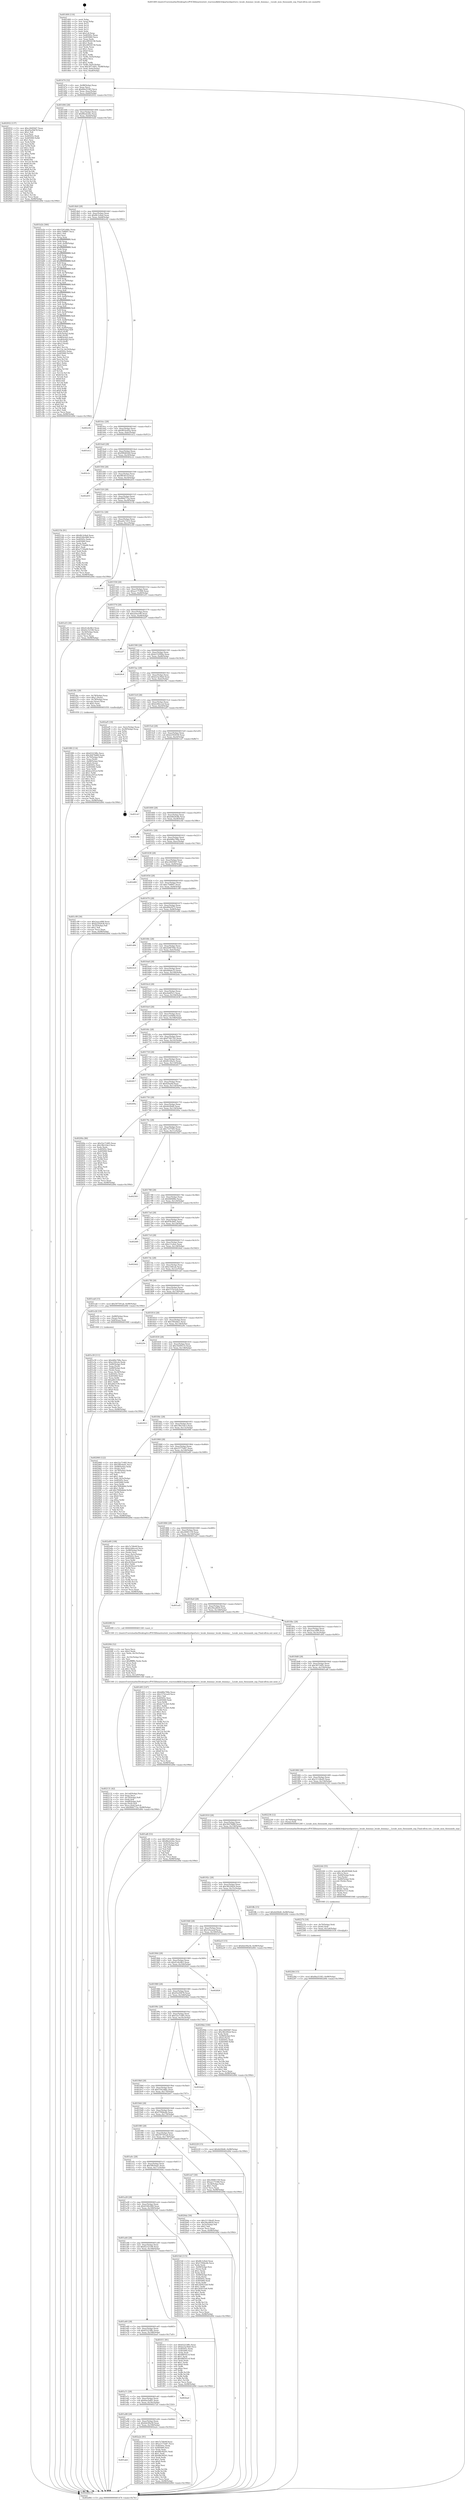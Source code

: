 digraph "0x401400" {
  label = "0x401400 (/mnt/c/Users/mathe/Desktop/tcc/POCII/binaries/extr_reactossdklib3rdpartystlportsrcc_locale_dummyc_locale_dummy.c__Locale_mon_thousands_sep_Final-ollvm.out::main(0))"
  labelloc = "t"
  node[shape=record]

  Entry [label="",width=0.3,height=0.3,shape=circle,fillcolor=black,style=filled]
  "0x401474" [label="{
     0x401474 [32]\l
     | [instrs]\l
     &nbsp;&nbsp;0x401474 \<+6\>: mov -0x98(%rbp),%eax\l
     &nbsp;&nbsp;0x40147a \<+2\>: mov %eax,%ecx\l
     &nbsp;&nbsp;0x40147c \<+6\>: sub $0x84a55383,%ecx\l
     &nbsp;&nbsp;0x401482 \<+6\>: mov %eax,-0xac(%rbp)\l
     &nbsp;&nbsp;0x401488 \<+6\>: mov %ecx,-0xb0(%rbp)\l
     &nbsp;&nbsp;0x40148e \<+6\>: je 0000000000402932 \<main+0x1532\>\l
  }"]
  "0x402932" [label="{
     0x402932 [137]\l
     | [instrs]\l
     &nbsp;&nbsp;0x402932 \<+5\>: mov $0xc2645647,%eax\l
     &nbsp;&nbsp;0x402937 \<+5\>: mov $0x45a59478,%ecx\l
     &nbsp;&nbsp;0x40293c \<+2\>: mov $0x1,%dl\l
     &nbsp;&nbsp;0x40293e \<+2\>: xor %esi,%esi\l
     &nbsp;&nbsp;0x402940 \<+7\>: mov 0x40505c,%edi\l
     &nbsp;&nbsp;0x402947 \<+8\>: mov 0x405060,%r8d\l
     &nbsp;&nbsp;0x40294f \<+3\>: sub $0x1,%esi\l
     &nbsp;&nbsp;0x402952 \<+3\>: mov %edi,%r9d\l
     &nbsp;&nbsp;0x402955 \<+3\>: add %esi,%r9d\l
     &nbsp;&nbsp;0x402958 \<+4\>: imul %r9d,%edi\l
     &nbsp;&nbsp;0x40295c \<+3\>: and $0x1,%edi\l
     &nbsp;&nbsp;0x40295f \<+3\>: cmp $0x0,%edi\l
     &nbsp;&nbsp;0x402962 \<+4\>: sete %r10b\l
     &nbsp;&nbsp;0x402966 \<+4\>: cmp $0xa,%r8d\l
     &nbsp;&nbsp;0x40296a \<+4\>: setl %r11b\l
     &nbsp;&nbsp;0x40296e \<+3\>: mov %r10b,%bl\l
     &nbsp;&nbsp;0x402971 \<+3\>: xor $0xff,%bl\l
     &nbsp;&nbsp;0x402974 \<+3\>: mov %r11b,%r14b\l
     &nbsp;&nbsp;0x402977 \<+4\>: xor $0xff,%r14b\l
     &nbsp;&nbsp;0x40297b \<+3\>: xor $0x1,%dl\l
     &nbsp;&nbsp;0x40297e \<+3\>: mov %bl,%r15b\l
     &nbsp;&nbsp;0x402981 \<+4\>: and $0xff,%r15b\l
     &nbsp;&nbsp;0x402985 \<+3\>: and %dl,%r10b\l
     &nbsp;&nbsp;0x402988 \<+3\>: mov %r14b,%r12b\l
     &nbsp;&nbsp;0x40298b \<+4\>: and $0xff,%r12b\l
     &nbsp;&nbsp;0x40298f \<+3\>: and %dl,%r11b\l
     &nbsp;&nbsp;0x402992 \<+3\>: or %r10b,%r15b\l
     &nbsp;&nbsp;0x402995 \<+3\>: or %r11b,%r12b\l
     &nbsp;&nbsp;0x402998 \<+3\>: xor %r12b,%r15b\l
     &nbsp;&nbsp;0x40299b \<+3\>: or %r14b,%bl\l
     &nbsp;&nbsp;0x40299e \<+3\>: xor $0xff,%bl\l
     &nbsp;&nbsp;0x4029a1 \<+3\>: or $0x1,%dl\l
     &nbsp;&nbsp;0x4029a4 \<+2\>: and %dl,%bl\l
     &nbsp;&nbsp;0x4029a6 \<+3\>: or %bl,%r15b\l
     &nbsp;&nbsp;0x4029a9 \<+4\>: test $0x1,%r15b\l
     &nbsp;&nbsp;0x4029ad \<+3\>: cmovne %ecx,%eax\l
     &nbsp;&nbsp;0x4029b0 \<+6\>: mov %eax,-0x98(%rbp)\l
     &nbsp;&nbsp;0x4029b6 \<+5\>: jmp 0000000000402d9d \<main+0x199d\>\l
  }"]
  "0x401494" [label="{
     0x401494 [28]\l
     | [instrs]\l
     &nbsp;&nbsp;0x401494 \<+5\>: jmp 0000000000401499 \<main+0x99\>\l
     &nbsp;&nbsp;0x401499 \<+6\>: mov -0xac(%rbp),%eax\l
     &nbsp;&nbsp;0x40149f \<+5\>: sub $0x86ed22bc,%eax\l
     &nbsp;&nbsp;0x4014a4 \<+6\>: mov %eax,-0xb4(%rbp)\l
     &nbsp;&nbsp;0x4014aa \<+6\>: je 0000000000401b2b \<main+0x72b\>\l
  }"]
  Exit [label="",width=0.3,height=0.3,shape=circle,fillcolor=black,style=filled,peripheries=2]
  "0x401b2b" [label="{
     0x401b2b [366]\l
     | [instrs]\l
     &nbsp;&nbsp;0x401b2b \<+5\>: mov $0x5341d46c,%eax\l
     &nbsp;&nbsp;0x401b30 \<+5\>: mov $0xc7bff497,%ecx\l
     &nbsp;&nbsp;0x401b35 \<+2\>: mov $0x1,%dl\l
     &nbsp;&nbsp;0x401b37 \<+2\>: xor %esi,%esi\l
     &nbsp;&nbsp;0x401b39 \<+3\>: mov %rsp,%rdi\l
     &nbsp;&nbsp;0x401b3c \<+4\>: add $0xfffffffffffffff0,%rdi\l
     &nbsp;&nbsp;0x401b40 \<+3\>: mov %rdi,%rsp\l
     &nbsp;&nbsp;0x401b43 \<+7\>: mov %rdi,-0x90(%rbp)\l
     &nbsp;&nbsp;0x401b4a \<+3\>: mov %rsp,%rdi\l
     &nbsp;&nbsp;0x401b4d \<+4\>: add $0xfffffffffffffff0,%rdi\l
     &nbsp;&nbsp;0x401b51 \<+3\>: mov %rdi,%rsp\l
     &nbsp;&nbsp;0x401b54 \<+3\>: mov %rsp,%r8\l
     &nbsp;&nbsp;0x401b57 \<+4\>: add $0xfffffffffffffff0,%r8\l
     &nbsp;&nbsp;0x401b5b \<+3\>: mov %r8,%rsp\l
     &nbsp;&nbsp;0x401b5e \<+7\>: mov %r8,-0x88(%rbp)\l
     &nbsp;&nbsp;0x401b65 \<+3\>: mov %rsp,%r8\l
     &nbsp;&nbsp;0x401b68 \<+4\>: add $0xfffffffffffffff0,%r8\l
     &nbsp;&nbsp;0x401b6c \<+3\>: mov %r8,%rsp\l
     &nbsp;&nbsp;0x401b6f \<+4\>: mov %r8,-0x80(%rbp)\l
     &nbsp;&nbsp;0x401b73 \<+3\>: mov %rsp,%r8\l
     &nbsp;&nbsp;0x401b76 \<+4\>: add $0xfffffffffffffff0,%r8\l
     &nbsp;&nbsp;0x401b7a \<+3\>: mov %r8,%rsp\l
     &nbsp;&nbsp;0x401b7d \<+4\>: mov %r8,-0x78(%rbp)\l
     &nbsp;&nbsp;0x401b81 \<+3\>: mov %rsp,%r8\l
     &nbsp;&nbsp;0x401b84 \<+4\>: add $0xfffffffffffffff0,%r8\l
     &nbsp;&nbsp;0x401b88 \<+3\>: mov %r8,%rsp\l
     &nbsp;&nbsp;0x401b8b \<+4\>: mov %r8,-0x70(%rbp)\l
     &nbsp;&nbsp;0x401b8f \<+3\>: mov %rsp,%r8\l
     &nbsp;&nbsp;0x401b92 \<+4\>: add $0xfffffffffffffff0,%r8\l
     &nbsp;&nbsp;0x401b96 \<+3\>: mov %r8,%rsp\l
     &nbsp;&nbsp;0x401b99 \<+4\>: mov %r8,-0x68(%rbp)\l
     &nbsp;&nbsp;0x401b9d \<+3\>: mov %rsp,%r8\l
     &nbsp;&nbsp;0x401ba0 \<+4\>: add $0xfffffffffffffff0,%r8\l
     &nbsp;&nbsp;0x401ba4 \<+3\>: mov %r8,%rsp\l
     &nbsp;&nbsp;0x401ba7 \<+4\>: mov %r8,-0x60(%rbp)\l
     &nbsp;&nbsp;0x401bab \<+3\>: mov %rsp,%r8\l
     &nbsp;&nbsp;0x401bae \<+4\>: add $0xfffffffffffffff0,%r8\l
     &nbsp;&nbsp;0x401bb2 \<+3\>: mov %r8,%rsp\l
     &nbsp;&nbsp;0x401bb5 \<+4\>: mov %r8,-0x58(%rbp)\l
     &nbsp;&nbsp;0x401bb9 \<+3\>: mov %rsp,%r8\l
     &nbsp;&nbsp;0x401bbc \<+4\>: add $0xfffffffffffffff0,%r8\l
     &nbsp;&nbsp;0x401bc0 \<+3\>: mov %r8,%rsp\l
     &nbsp;&nbsp;0x401bc3 \<+4\>: mov %r8,-0x50(%rbp)\l
     &nbsp;&nbsp;0x401bc7 \<+3\>: mov %rsp,%r8\l
     &nbsp;&nbsp;0x401bca \<+4\>: add $0xfffffffffffffff0,%r8\l
     &nbsp;&nbsp;0x401bce \<+3\>: mov %r8,%rsp\l
     &nbsp;&nbsp;0x401bd1 \<+4\>: mov %r8,-0x48(%rbp)\l
     &nbsp;&nbsp;0x401bd5 \<+3\>: mov %rsp,%r8\l
     &nbsp;&nbsp;0x401bd8 \<+4\>: add $0xfffffffffffffff0,%r8\l
     &nbsp;&nbsp;0x401bdc \<+3\>: mov %r8,%rsp\l
     &nbsp;&nbsp;0x401bdf \<+4\>: mov %r8,-0x40(%rbp)\l
     &nbsp;&nbsp;0x401be3 \<+7\>: mov -0x90(%rbp),%r8\l
     &nbsp;&nbsp;0x401bea \<+7\>: movl $0x0,(%r8)\l
     &nbsp;&nbsp;0x401bf1 \<+7\>: mov -0x9c(%rbp),%r9d\l
     &nbsp;&nbsp;0x401bf8 \<+3\>: mov %r9d,(%rdi)\l
     &nbsp;&nbsp;0x401bfb \<+7\>: mov -0x88(%rbp),%r8\l
     &nbsp;&nbsp;0x401c02 \<+7\>: mov -0xa8(%rbp),%r10\l
     &nbsp;&nbsp;0x401c09 \<+3\>: mov %r10,(%r8)\l
     &nbsp;&nbsp;0x401c0c \<+3\>: cmpl $0x2,(%rdi)\l
     &nbsp;&nbsp;0x401c0f \<+4\>: setne %r11b\l
     &nbsp;&nbsp;0x401c13 \<+4\>: and $0x1,%r11b\l
     &nbsp;&nbsp;0x401c17 \<+4\>: mov %r11b,-0x35(%rbp)\l
     &nbsp;&nbsp;0x401c1b \<+7\>: mov 0x40505c,%ebx\l
     &nbsp;&nbsp;0x401c22 \<+8\>: mov 0x405060,%r14d\l
     &nbsp;&nbsp;0x401c2a \<+3\>: sub $0x1,%esi\l
     &nbsp;&nbsp;0x401c2d \<+3\>: mov %ebx,%r15d\l
     &nbsp;&nbsp;0x401c30 \<+3\>: add %esi,%r15d\l
     &nbsp;&nbsp;0x401c33 \<+4\>: imul %r15d,%ebx\l
     &nbsp;&nbsp;0x401c37 \<+3\>: and $0x1,%ebx\l
     &nbsp;&nbsp;0x401c3a \<+3\>: cmp $0x0,%ebx\l
     &nbsp;&nbsp;0x401c3d \<+4\>: sete %r11b\l
     &nbsp;&nbsp;0x401c41 \<+4\>: cmp $0xa,%r14d\l
     &nbsp;&nbsp;0x401c45 \<+4\>: setl %r12b\l
     &nbsp;&nbsp;0x401c49 \<+3\>: mov %r11b,%r13b\l
     &nbsp;&nbsp;0x401c4c \<+4\>: xor $0xff,%r13b\l
     &nbsp;&nbsp;0x401c50 \<+3\>: mov %r12b,%sil\l
     &nbsp;&nbsp;0x401c53 \<+4\>: xor $0xff,%sil\l
     &nbsp;&nbsp;0x401c57 \<+3\>: xor $0x0,%dl\l
     &nbsp;&nbsp;0x401c5a \<+3\>: mov %r13b,%dil\l
     &nbsp;&nbsp;0x401c5d \<+4\>: and $0x0,%dil\l
     &nbsp;&nbsp;0x401c61 \<+3\>: and %dl,%r11b\l
     &nbsp;&nbsp;0x401c64 \<+3\>: mov %sil,%r8b\l
     &nbsp;&nbsp;0x401c67 \<+4\>: and $0x0,%r8b\l
     &nbsp;&nbsp;0x401c6b \<+3\>: and %dl,%r12b\l
     &nbsp;&nbsp;0x401c6e \<+3\>: or %r11b,%dil\l
     &nbsp;&nbsp;0x401c71 \<+3\>: or %r12b,%r8b\l
     &nbsp;&nbsp;0x401c74 \<+3\>: xor %r8b,%dil\l
     &nbsp;&nbsp;0x401c77 \<+3\>: or %sil,%r13b\l
     &nbsp;&nbsp;0x401c7a \<+4\>: xor $0xff,%r13b\l
     &nbsp;&nbsp;0x401c7e \<+3\>: or $0x0,%dl\l
     &nbsp;&nbsp;0x401c81 \<+3\>: and %dl,%r13b\l
     &nbsp;&nbsp;0x401c84 \<+3\>: or %r13b,%dil\l
     &nbsp;&nbsp;0x401c87 \<+4\>: test $0x1,%dil\l
     &nbsp;&nbsp;0x401c8b \<+3\>: cmovne %ecx,%eax\l
     &nbsp;&nbsp;0x401c8e \<+6\>: mov %eax,-0x98(%rbp)\l
     &nbsp;&nbsp;0x401c94 \<+5\>: jmp 0000000000402d9d \<main+0x199d\>\l
  }"]
  "0x4014b0" [label="{
     0x4014b0 [28]\l
     | [instrs]\l
     &nbsp;&nbsp;0x4014b0 \<+5\>: jmp 00000000004014b5 \<main+0xb5\>\l
     &nbsp;&nbsp;0x4014b5 \<+6\>: mov -0xac(%rbp),%eax\l
     &nbsp;&nbsp;0x4014bb \<+5\>: sub $0x8fc3c8a4,%eax\l
     &nbsp;&nbsp;0x4014c0 \<+6\>: mov %eax,-0xb8(%rbp)\l
     &nbsp;&nbsp;0x4014c6 \<+6\>: je 0000000000402c02 \<main+0x1802\>\l
  }"]
  "0x401ab4" [label="{
     0x401ab4\l
  }", style=dashed]
  "0x402c02" [label="{
     0x402c02\l
  }", style=dashed]
  "0x4014cc" [label="{
     0x4014cc [28]\l
     | [instrs]\l
     &nbsp;&nbsp;0x4014cc \<+5\>: jmp 00000000004014d1 \<main+0xd1\>\l
     &nbsp;&nbsp;0x4014d1 \<+6\>: mov -0xac(%rbp),%eax\l
     &nbsp;&nbsp;0x4014d7 \<+5\>: sub $0x901bc82a,%eax\l
     &nbsp;&nbsp;0x4014dc \<+6\>: mov %eax,-0xbc(%rbp)\l
     &nbsp;&nbsp;0x4014e2 \<+6\>: je 0000000000401d12 \<main+0x912\>\l
  }"]
  "0x402a2e" [label="{
     0x402a2e [91]\l
     | [instrs]\l
     &nbsp;&nbsp;0x402a2e \<+5\>: mov $0x7e74fe6f,%eax\l
     &nbsp;&nbsp;0x402a33 \<+5\>: mov $0x23775d47,%ecx\l
     &nbsp;&nbsp;0x402a38 \<+7\>: mov 0x40505c,%edx\l
     &nbsp;&nbsp;0x402a3f \<+7\>: mov 0x405060,%esi\l
     &nbsp;&nbsp;0x402a46 \<+2\>: mov %edx,%edi\l
     &nbsp;&nbsp;0x402a48 \<+6\>: sub $0x88c9d201,%edi\l
     &nbsp;&nbsp;0x402a4e \<+3\>: sub $0x1,%edi\l
     &nbsp;&nbsp;0x402a51 \<+6\>: add $0x88c9d201,%edi\l
     &nbsp;&nbsp;0x402a57 \<+3\>: imul %edi,%edx\l
     &nbsp;&nbsp;0x402a5a \<+3\>: and $0x1,%edx\l
     &nbsp;&nbsp;0x402a5d \<+3\>: cmp $0x0,%edx\l
     &nbsp;&nbsp;0x402a60 \<+4\>: sete %r8b\l
     &nbsp;&nbsp;0x402a64 \<+3\>: cmp $0xa,%esi\l
     &nbsp;&nbsp;0x402a67 \<+4\>: setl %r9b\l
     &nbsp;&nbsp;0x402a6b \<+3\>: mov %r8b,%r10b\l
     &nbsp;&nbsp;0x402a6e \<+3\>: and %r9b,%r10b\l
     &nbsp;&nbsp;0x402a71 \<+3\>: xor %r9b,%r8b\l
     &nbsp;&nbsp;0x402a74 \<+3\>: or %r8b,%r10b\l
     &nbsp;&nbsp;0x402a77 \<+4\>: test $0x1,%r10b\l
     &nbsp;&nbsp;0x402a7b \<+3\>: cmovne %ecx,%eax\l
     &nbsp;&nbsp;0x402a7e \<+6\>: mov %eax,-0x98(%rbp)\l
     &nbsp;&nbsp;0x402a84 \<+5\>: jmp 0000000000402d9d \<main+0x199d\>\l
  }"]
  "0x401d12" [label="{
     0x401d12\l
  }", style=dashed]
  "0x4014e8" [label="{
     0x4014e8 [28]\l
     | [instrs]\l
     &nbsp;&nbsp;0x4014e8 \<+5\>: jmp 00000000004014ed \<main+0xed\>\l
     &nbsp;&nbsp;0x4014ed \<+6\>: mov -0xac(%rbp),%eax\l
     &nbsp;&nbsp;0x4014f3 \<+5\>: sub $0x990d02b9,%eax\l
     &nbsp;&nbsp;0x4014f8 \<+6\>: mov %eax,-0xc0(%rbp)\l
     &nbsp;&nbsp;0x4014fe \<+6\>: je 0000000000402c2c \<main+0x182c\>\l
  }"]
  "0x401a98" [label="{
     0x401a98 [28]\l
     | [instrs]\l
     &nbsp;&nbsp;0x401a98 \<+5\>: jmp 0000000000401a9d \<main+0x69d\>\l
     &nbsp;&nbsp;0x401a9d \<+6\>: mov -0xac(%rbp),%eax\l
     &nbsp;&nbsp;0x401aa3 \<+5\>: sub $0x6dc09a58,%eax\l
     &nbsp;&nbsp;0x401aa8 \<+6\>: mov %eax,-0x190(%rbp)\l
     &nbsp;&nbsp;0x401aae \<+6\>: je 0000000000402a2e \<main+0x162e\>\l
  }"]
  "0x402c2c" [label="{
     0x402c2c\l
  }", style=dashed]
  "0x401504" [label="{
     0x401504 [28]\l
     | [instrs]\l
     &nbsp;&nbsp;0x401504 \<+5\>: jmp 0000000000401509 \<main+0x109\>\l
     &nbsp;&nbsp;0x401509 \<+6\>: mov -0xac(%rbp),%eax\l
     &nbsp;&nbsp;0x40150f \<+5\>: sub $0x9f0361ef,%eax\l
     &nbsp;&nbsp;0x401514 \<+6\>: mov %eax,-0xc4(%rbp)\l
     &nbsp;&nbsp;0x40151a \<+6\>: je 0000000000402d55 \<main+0x1955\>\l
  }"]
  "0x40272d" [label="{
     0x40272d\l
  }", style=dashed]
  "0x402d55" [label="{
     0x402d55\l
  }", style=dashed]
  "0x401520" [label="{
     0x401520 [28]\l
     | [instrs]\l
     &nbsp;&nbsp;0x401520 \<+5\>: jmp 0000000000401525 \<main+0x125\>\l
     &nbsp;&nbsp;0x401525 \<+6\>: mov -0xac(%rbp),%eax\l
     &nbsp;&nbsp;0x40152b \<+5\>: sub $0x9f44772a,%eax\l
     &nbsp;&nbsp;0x401530 \<+6\>: mov %eax,-0xc8(%rbp)\l
     &nbsp;&nbsp;0x401536 \<+6\>: je 000000000040215b \<main+0xd5b\>\l
  }"]
  "0x401a7c" [label="{
     0x401a7c [28]\l
     | [instrs]\l
     &nbsp;&nbsp;0x401a7c \<+5\>: jmp 0000000000401a81 \<main+0x681\>\l
     &nbsp;&nbsp;0x401a81 \<+6\>: mov -0xac(%rbp),%eax\l
     &nbsp;&nbsp;0x401a87 \<+5\>: sub $0x6ae5af01,%eax\l
     &nbsp;&nbsp;0x401a8c \<+6\>: mov %eax,-0x18c(%rbp)\l
     &nbsp;&nbsp;0x401a92 \<+6\>: je 000000000040272d \<main+0x132d\>\l
  }"]
  "0x40215b" [label="{
     0x40215b [91]\l
     | [instrs]\l
     &nbsp;&nbsp;0x40215b \<+5\>: mov $0x8fc3c8a4,%eax\l
     &nbsp;&nbsp;0x402160 \<+5\>: mov $0x6160c068,%ecx\l
     &nbsp;&nbsp;0x402165 \<+7\>: mov 0x40505c,%edx\l
     &nbsp;&nbsp;0x40216c \<+7\>: mov 0x405060,%esi\l
     &nbsp;&nbsp;0x402173 \<+2\>: mov %edx,%edi\l
     &nbsp;&nbsp;0x402175 \<+6\>: sub $0xa7156a68,%edi\l
     &nbsp;&nbsp;0x40217b \<+3\>: sub $0x1,%edi\l
     &nbsp;&nbsp;0x40217e \<+6\>: add $0xa7156a68,%edi\l
     &nbsp;&nbsp;0x402184 \<+3\>: imul %edi,%edx\l
     &nbsp;&nbsp;0x402187 \<+3\>: and $0x1,%edx\l
     &nbsp;&nbsp;0x40218a \<+3\>: cmp $0x0,%edx\l
     &nbsp;&nbsp;0x40218d \<+4\>: sete %r8b\l
     &nbsp;&nbsp;0x402191 \<+3\>: cmp $0xa,%esi\l
     &nbsp;&nbsp;0x402194 \<+4\>: setl %r9b\l
     &nbsp;&nbsp;0x402198 \<+3\>: mov %r8b,%r10b\l
     &nbsp;&nbsp;0x40219b \<+3\>: and %r9b,%r10b\l
     &nbsp;&nbsp;0x40219e \<+3\>: xor %r9b,%r8b\l
     &nbsp;&nbsp;0x4021a1 \<+3\>: or %r8b,%r10b\l
     &nbsp;&nbsp;0x4021a4 \<+4\>: test $0x1,%r10b\l
     &nbsp;&nbsp;0x4021a8 \<+3\>: cmovne %ecx,%eax\l
     &nbsp;&nbsp;0x4021ab \<+6\>: mov %eax,-0x98(%rbp)\l
     &nbsp;&nbsp;0x4021b1 \<+5\>: jmp 0000000000402d9d \<main+0x199d\>\l
  }"]
  "0x40153c" [label="{
     0x40153c [28]\l
     | [instrs]\l
     &nbsp;&nbsp;0x40153c \<+5\>: jmp 0000000000401541 \<main+0x141\>\l
     &nbsp;&nbsp;0x401541 \<+6\>: mov -0xac(%rbp),%eax\l
     &nbsp;&nbsp;0x401547 \<+5\>: sub $0xad2c7d15,%eax\l
     &nbsp;&nbsp;0x40154c \<+6\>: mov %eax,-0xcc(%rbp)\l
     &nbsp;&nbsp;0x401552 \<+6\>: je 0000000000402c69 \<main+0x1869\>\l
  }"]
  "0x402ba0" [label="{
     0x402ba0\l
  }", style=dashed]
  "0x402c69" [label="{
     0x402c69\l
  }", style=dashed]
  "0x401558" [label="{
     0x401558 [28]\l
     | [instrs]\l
     &nbsp;&nbsp;0x401558 \<+5\>: jmp 000000000040155d \<main+0x15d\>\l
     &nbsp;&nbsp;0x40155d \<+6\>: mov -0xac(%rbp),%eax\l
     &nbsp;&nbsp;0x401563 \<+5\>: sub $0xae175368,%eax\l
     &nbsp;&nbsp;0x401568 \<+6\>: mov %eax,-0xd0(%rbp)\l
     &nbsp;&nbsp;0x40156e \<+6\>: je 0000000000401ef3 \<main+0xaf3\>\l
  }"]
  "0x40228d" [label="{
     0x40228d [15]\l
     | [instrs]\l
     &nbsp;&nbsp;0x40228d \<+10\>: movl $0x84a55383,-0x98(%rbp)\l
     &nbsp;&nbsp;0x402297 \<+5\>: jmp 0000000000402d9d \<main+0x199d\>\l
  }"]
  "0x401ef3" [label="{
     0x401ef3 [30]\l
     | [instrs]\l
     &nbsp;&nbsp;0x401ef3 \<+5\>: mov $0x41e6c8b3,%eax\l
     &nbsp;&nbsp;0x401ef8 \<+5\>: mov $0x62c52106,%ecx\l
     &nbsp;&nbsp;0x401efd \<+3\>: mov -0x34(%rbp),%edx\l
     &nbsp;&nbsp;0x401f00 \<+3\>: cmp $0x0,%edx\l
     &nbsp;&nbsp;0x401f03 \<+3\>: cmove %ecx,%eax\l
     &nbsp;&nbsp;0x401f06 \<+6\>: mov %eax,-0x98(%rbp)\l
     &nbsp;&nbsp;0x401f0c \<+5\>: jmp 0000000000402d9d \<main+0x199d\>\l
  }"]
  "0x401574" [label="{
     0x401574 [28]\l
     | [instrs]\l
     &nbsp;&nbsp;0x401574 \<+5\>: jmp 0000000000401579 \<main+0x179\>\l
     &nbsp;&nbsp;0x401579 \<+6\>: mov -0xac(%rbp),%eax\l
     &nbsp;&nbsp;0x40157f \<+5\>: sub $0xaefeee90,%eax\l
     &nbsp;&nbsp;0x401584 \<+6\>: mov %eax,-0xd4(%rbp)\l
     &nbsp;&nbsp;0x40158a \<+6\>: je 00000000004022f7 \<main+0xef7\>\l
  }"]
  "0x40227b" [label="{
     0x40227b [18]\l
     | [instrs]\l
     &nbsp;&nbsp;0x40227b \<+4\>: mov -0x70(%rbp),%rdi\l
     &nbsp;&nbsp;0x40227f \<+3\>: mov (%rdi),%rdi\l
     &nbsp;&nbsp;0x402282 \<+6\>: mov %eax,-0x1a4(%rbp)\l
     &nbsp;&nbsp;0x402288 \<+5\>: call 0000000000401030 \<free@plt\>\l
     | [calls]\l
     &nbsp;&nbsp;0x401030 \{1\} (unknown)\l
  }"]
  "0x4022f7" [label="{
     0x4022f7\l
  }", style=dashed]
  "0x401590" [label="{
     0x401590 [28]\l
     | [instrs]\l
     &nbsp;&nbsp;0x401590 \<+5\>: jmp 0000000000401595 \<main+0x195\>\l
     &nbsp;&nbsp;0x401595 \<+6\>: mov -0xac(%rbp),%eax\l
     &nbsp;&nbsp;0x40159b \<+5\>: sub $0xb152994a,%eax\l
     &nbsp;&nbsp;0x4015a0 \<+6\>: mov %eax,-0xd8(%rbp)\l
     &nbsp;&nbsp;0x4015a6 \<+6\>: je 00000000004028c8 \<main+0x14c8\>\l
  }"]
  "0x402244" [label="{
     0x402244 [55]\l
     | [instrs]\l
     &nbsp;&nbsp;0x402244 \<+10\>: movabs $0x4030d6,%rdi\l
     &nbsp;&nbsp;0x40224e \<+5\>: mov $0x1a,%ecx\l
     &nbsp;&nbsp;0x402253 \<+4\>: mov -0x60(%rbp),%rdx\l
     &nbsp;&nbsp;0x402257 \<+2\>: mov %al,(%rdx)\l
     &nbsp;&nbsp;0x402259 \<+4\>: mov -0x60(%rbp),%rdx\l
     &nbsp;&nbsp;0x40225d \<+3\>: movsbl (%rdx),%eax\l
     &nbsp;&nbsp;0x402260 \<+1\>: cltd\l
     &nbsp;&nbsp;0x402261 \<+2\>: idiv %ecx\l
     &nbsp;&nbsp;0x402263 \<+6\>: add $0xff3e57e3,%edx\l
     &nbsp;&nbsp;0x402269 \<+3\>: add $0x61,%edx\l
     &nbsp;&nbsp;0x40226c \<+6\>: sub $0xff3e57e3,%edx\l
     &nbsp;&nbsp;0x402272 \<+2\>: mov %edx,%esi\l
     &nbsp;&nbsp;0x402274 \<+2\>: mov $0x0,%al\l
     &nbsp;&nbsp;0x402276 \<+5\>: call 0000000000401040 \<printf@plt\>\l
     | [calls]\l
     &nbsp;&nbsp;0x401040 \{1\} (unknown)\l
  }"]
  "0x4028c8" [label="{
     0x4028c8\l
  }", style=dashed]
  "0x4015ac" [label="{
     0x4015ac [28]\l
     | [instrs]\l
     &nbsp;&nbsp;0x4015ac \<+5\>: jmp 00000000004015b1 \<main+0x1b1\>\l
     &nbsp;&nbsp;0x4015b1 \<+6\>: mov -0xac(%rbp),%eax\l
     &nbsp;&nbsp;0x4015b7 \<+5\>: sub $0xb23a39a6,%eax\l
     &nbsp;&nbsp;0x4015bc \<+6\>: mov %eax,-0xdc(%rbp)\l
     &nbsp;&nbsp;0x4015c2 \<+6\>: je 0000000000401f6c \<main+0xb6c\>\l
  }"]
  "0x402131" [label="{
     0x402131 [42]\l
     | [instrs]\l
     &nbsp;&nbsp;0x402131 \<+6\>: mov -0x1a0(%rbp),%ecx\l
     &nbsp;&nbsp;0x402137 \<+3\>: imul %eax,%ecx\l
     &nbsp;&nbsp;0x40213a \<+4\>: mov -0x70(%rbp),%r8\l
     &nbsp;&nbsp;0x40213e \<+3\>: mov (%r8),%r8\l
     &nbsp;&nbsp;0x402141 \<+4\>: mov -0x68(%rbp),%r9\l
     &nbsp;&nbsp;0x402145 \<+3\>: movslq (%r9),%r9\l
     &nbsp;&nbsp;0x402148 \<+4\>: mov %ecx,(%r8,%r9,4)\l
     &nbsp;&nbsp;0x40214c \<+10\>: movl $0x9f44772a,-0x98(%rbp)\l
     &nbsp;&nbsp;0x402156 \<+5\>: jmp 0000000000402d9d \<main+0x199d\>\l
  }"]
  "0x401f6c" [label="{
     0x401f6c [29]\l
     | [instrs]\l
     &nbsp;&nbsp;0x401f6c \<+4\>: mov -0x78(%rbp),%rax\l
     &nbsp;&nbsp;0x401f70 \<+6\>: movl $0x1,(%rax)\l
     &nbsp;&nbsp;0x401f76 \<+4\>: mov -0x78(%rbp),%rax\l
     &nbsp;&nbsp;0x401f7a \<+3\>: movslq (%rax),%rax\l
     &nbsp;&nbsp;0x401f7d \<+4\>: shl $0x2,%rax\l
     &nbsp;&nbsp;0x401f81 \<+3\>: mov %rax,%rdi\l
     &nbsp;&nbsp;0x401f84 \<+5\>: call 0000000000401050 \<malloc@plt\>\l
     | [calls]\l
     &nbsp;&nbsp;0x401050 \{1\} (unknown)\l
  }"]
  "0x4015c8" [label="{
     0x4015c8 [28]\l
     | [instrs]\l
     &nbsp;&nbsp;0x4015c8 \<+5\>: jmp 00000000004015cd \<main+0x1cd\>\l
     &nbsp;&nbsp;0x4015cd \<+6\>: mov -0xac(%rbp),%eax\l
     &nbsp;&nbsp;0x4015d3 \<+5\>: sub $0xb246eced,%eax\l
     &nbsp;&nbsp;0x4015d8 \<+6\>: mov %eax,-0xe0(%rbp)\l
     &nbsp;&nbsp;0x4015de \<+6\>: je 0000000000402af5 \<main+0x16f5\>\l
  }"]
  "0x4020fd" [label="{
     0x4020fd [52]\l
     | [instrs]\l
     &nbsp;&nbsp;0x4020fd \<+2\>: xor %ecx,%ecx\l
     &nbsp;&nbsp;0x4020ff \<+5\>: mov $0x2,%edx\l
     &nbsp;&nbsp;0x402104 \<+6\>: mov %edx,-0x19c(%rbp)\l
     &nbsp;&nbsp;0x40210a \<+1\>: cltd\l
     &nbsp;&nbsp;0x40210b \<+6\>: mov -0x19c(%rbp),%esi\l
     &nbsp;&nbsp;0x402111 \<+2\>: idiv %esi\l
     &nbsp;&nbsp;0x402113 \<+6\>: imul $0xfffffffe,%edx,%edx\l
     &nbsp;&nbsp;0x402119 \<+2\>: mov %ecx,%edi\l
     &nbsp;&nbsp;0x40211b \<+2\>: sub %edx,%edi\l
     &nbsp;&nbsp;0x40211d \<+2\>: mov %ecx,%edx\l
     &nbsp;&nbsp;0x40211f \<+3\>: sub $0x1,%edx\l
     &nbsp;&nbsp;0x402122 \<+2\>: add %edx,%edi\l
     &nbsp;&nbsp;0x402124 \<+2\>: sub %edi,%ecx\l
     &nbsp;&nbsp;0x402126 \<+6\>: mov %ecx,-0x1a0(%rbp)\l
     &nbsp;&nbsp;0x40212c \<+5\>: call 0000000000401160 \<next_i\>\l
     | [calls]\l
     &nbsp;&nbsp;0x401160 \{1\} (/mnt/c/Users/mathe/Desktop/tcc/POCII/binaries/extr_reactossdklib3rdpartystlportsrcc_locale_dummyc_locale_dummy.c__Locale_mon_thousands_sep_Final-ollvm.out::next_i)\l
  }"]
  "0x402af5" [label="{
     0x402af5 [18]\l
     | [instrs]\l
     &nbsp;&nbsp;0x402af5 \<+3\>: mov -0x2c(%rbp),%eax\l
     &nbsp;&nbsp;0x402af8 \<+4\>: lea -0x28(%rbp),%rsp\l
     &nbsp;&nbsp;0x402afc \<+1\>: pop %rbx\l
     &nbsp;&nbsp;0x402afd \<+2\>: pop %r12\l
     &nbsp;&nbsp;0x402aff \<+2\>: pop %r13\l
     &nbsp;&nbsp;0x402b01 \<+2\>: pop %r14\l
     &nbsp;&nbsp;0x402b03 \<+2\>: pop %r15\l
     &nbsp;&nbsp;0x402b05 \<+1\>: pop %rbp\l
     &nbsp;&nbsp;0x402b06 \<+1\>: ret\l
  }"]
  "0x4015e4" [label="{
     0x4015e4 [28]\l
     | [instrs]\l
     &nbsp;&nbsp;0x4015e4 \<+5\>: jmp 00000000004015e9 \<main+0x1e9\>\l
     &nbsp;&nbsp;0x4015e9 \<+6\>: mov -0xac(%rbp),%eax\l
     &nbsp;&nbsp;0x4015ef \<+5\>: sub $0xb2592638,%eax\l
     &nbsp;&nbsp;0x4015f4 \<+6\>: mov %eax,-0xe4(%rbp)\l
     &nbsp;&nbsp;0x4015fa \<+6\>: je 0000000000401cb7 \<main+0x8b7\>\l
  }"]
  "0x401f89" [label="{
     0x401f89 [114]\l
     | [instrs]\l
     &nbsp;&nbsp;0x401f89 \<+5\>: mov $0x63223f8c,%ecx\l
     &nbsp;&nbsp;0x401f8e \<+5\>: mov $0x36479d89,%edx\l
     &nbsp;&nbsp;0x401f93 \<+4\>: mov -0x70(%rbp),%rdi\l
     &nbsp;&nbsp;0x401f97 \<+3\>: mov %rax,(%rdi)\l
     &nbsp;&nbsp;0x401f9a \<+4\>: mov -0x68(%rbp),%rax\l
     &nbsp;&nbsp;0x401f9e \<+6\>: movl $0x0,(%rax)\l
     &nbsp;&nbsp;0x401fa4 \<+7\>: mov 0x40505c,%esi\l
     &nbsp;&nbsp;0x401fab \<+8\>: mov 0x405060,%r8d\l
     &nbsp;&nbsp;0x401fb3 \<+3\>: mov %esi,%r9d\l
     &nbsp;&nbsp;0x401fb6 \<+7\>: sub $0xbca5f3cd,%r9d\l
     &nbsp;&nbsp;0x401fbd \<+4\>: sub $0x1,%r9d\l
     &nbsp;&nbsp;0x401fc1 \<+7\>: add $0xbca5f3cd,%r9d\l
     &nbsp;&nbsp;0x401fc8 \<+4\>: imul %r9d,%esi\l
     &nbsp;&nbsp;0x401fcc \<+3\>: and $0x1,%esi\l
     &nbsp;&nbsp;0x401fcf \<+3\>: cmp $0x0,%esi\l
     &nbsp;&nbsp;0x401fd2 \<+4\>: sete %r10b\l
     &nbsp;&nbsp;0x401fd6 \<+4\>: cmp $0xa,%r8d\l
     &nbsp;&nbsp;0x401fda \<+4\>: setl %r11b\l
     &nbsp;&nbsp;0x401fde \<+3\>: mov %r10b,%bl\l
     &nbsp;&nbsp;0x401fe1 \<+3\>: and %r11b,%bl\l
     &nbsp;&nbsp;0x401fe4 \<+3\>: xor %r11b,%r10b\l
     &nbsp;&nbsp;0x401fe7 \<+3\>: or %r10b,%bl\l
     &nbsp;&nbsp;0x401fea \<+3\>: test $0x1,%bl\l
     &nbsp;&nbsp;0x401fed \<+3\>: cmovne %edx,%ecx\l
     &nbsp;&nbsp;0x401ff0 \<+6\>: mov %ecx,-0x98(%rbp)\l
     &nbsp;&nbsp;0x401ff6 \<+5\>: jmp 0000000000402d9d \<main+0x199d\>\l
  }"]
  "0x401cb7" [label="{
     0x401cb7\l
  }", style=dashed]
  "0x401600" [label="{
     0x401600 [28]\l
     | [instrs]\l
     &nbsp;&nbsp;0x401600 \<+5\>: jmp 0000000000401605 \<main+0x205\>\l
     &nbsp;&nbsp;0x401605 \<+6\>: mov -0xac(%rbp),%eax\l
     &nbsp;&nbsp;0x40160b \<+5\>: sub $0xb4824e8b,%eax\l
     &nbsp;&nbsp;0x401610 \<+6\>: mov %eax,-0xe8(%rbp)\l
     &nbsp;&nbsp;0x401616 \<+6\>: je 0000000000402c8e \<main+0x188e\>\l
  }"]
  "0x401a60" [label="{
     0x401a60 [28]\l
     | [instrs]\l
     &nbsp;&nbsp;0x401a60 \<+5\>: jmp 0000000000401a65 \<main+0x665\>\l
     &nbsp;&nbsp;0x401a65 \<+6\>: mov -0xac(%rbp),%eax\l
     &nbsp;&nbsp;0x401a6b \<+5\>: sub $0x63223f8c,%eax\l
     &nbsp;&nbsp;0x401a70 \<+6\>: mov %eax,-0x188(%rbp)\l
     &nbsp;&nbsp;0x401a76 \<+6\>: je 0000000000402ba0 \<main+0x17a0\>\l
  }"]
  "0x402c8e" [label="{
     0x402c8e\l
  }", style=dashed]
  "0x40161c" [label="{
     0x40161c [28]\l
     | [instrs]\l
     &nbsp;&nbsp;0x40161c \<+5\>: jmp 0000000000401621 \<main+0x221\>\l
     &nbsp;&nbsp;0x401621 \<+6\>: mov -0xac(%rbp),%eax\l
     &nbsp;&nbsp;0x401627 \<+5\>: sub $0xb80e768e,%eax\l
     &nbsp;&nbsp;0x40162c \<+6\>: mov %eax,-0xec(%rbp)\l
     &nbsp;&nbsp;0x401632 \<+6\>: je 0000000000402b6d \<main+0x176d\>\l
  }"]
  "0x401f11" [label="{
     0x401f11 [91]\l
     | [instrs]\l
     &nbsp;&nbsp;0x401f11 \<+5\>: mov $0x63223f8c,%eax\l
     &nbsp;&nbsp;0x401f16 \<+5\>: mov $0xb23a39a6,%ecx\l
     &nbsp;&nbsp;0x401f1b \<+7\>: mov 0x40505c,%edx\l
     &nbsp;&nbsp;0x401f22 \<+7\>: mov 0x405060,%esi\l
     &nbsp;&nbsp;0x401f29 \<+2\>: mov %edx,%edi\l
     &nbsp;&nbsp;0x401f2b \<+6\>: sub $0x48f5d1c4,%edi\l
     &nbsp;&nbsp;0x401f31 \<+3\>: sub $0x1,%edi\l
     &nbsp;&nbsp;0x401f34 \<+6\>: add $0x48f5d1c4,%edi\l
     &nbsp;&nbsp;0x401f3a \<+3\>: imul %edi,%edx\l
     &nbsp;&nbsp;0x401f3d \<+3\>: and $0x1,%edx\l
     &nbsp;&nbsp;0x401f40 \<+3\>: cmp $0x0,%edx\l
     &nbsp;&nbsp;0x401f43 \<+4\>: sete %r8b\l
     &nbsp;&nbsp;0x401f47 \<+3\>: cmp $0xa,%esi\l
     &nbsp;&nbsp;0x401f4a \<+4\>: setl %r9b\l
     &nbsp;&nbsp;0x401f4e \<+3\>: mov %r8b,%r10b\l
     &nbsp;&nbsp;0x401f51 \<+3\>: and %r9b,%r10b\l
     &nbsp;&nbsp;0x401f54 \<+3\>: xor %r9b,%r8b\l
     &nbsp;&nbsp;0x401f57 \<+3\>: or %r8b,%r10b\l
     &nbsp;&nbsp;0x401f5a \<+4\>: test $0x1,%r10b\l
     &nbsp;&nbsp;0x401f5e \<+3\>: cmovne %ecx,%eax\l
     &nbsp;&nbsp;0x401f61 \<+6\>: mov %eax,-0x98(%rbp)\l
     &nbsp;&nbsp;0x401f67 \<+5\>: jmp 0000000000402d9d \<main+0x199d\>\l
  }"]
  "0x402b6d" [label="{
     0x402b6d\l
  }", style=dashed]
  "0x401638" [label="{
     0x401638 [28]\l
     | [instrs]\l
     &nbsp;&nbsp;0x401638 \<+5\>: jmp 000000000040163d \<main+0x23d\>\l
     &nbsp;&nbsp;0x40163d \<+6\>: mov -0xac(%rbp),%eax\l
     &nbsp;&nbsp;0x401643 \<+5\>: sub $0xc2645647,%eax\l
     &nbsp;&nbsp;0x401648 \<+6\>: mov %eax,-0xf0(%rbp)\l
     &nbsp;&nbsp;0x40164e \<+6\>: je 0000000000402d69 \<main+0x1969\>\l
  }"]
  "0x401a44" [label="{
     0x401a44 [28]\l
     | [instrs]\l
     &nbsp;&nbsp;0x401a44 \<+5\>: jmp 0000000000401a49 \<main+0x649\>\l
     &nbsp;&nbsp;0x401a49 \<+6\>: mov -0xac(%rbp),%eax\l
     &nbsp;&nbsp;0x401a4f \<+5\>: sub $0x62c52106,%eax\l
     &nbsp;&nbsp;0x401a54 \<+6\>: mov %eax,-0x184(%rbp)\l
     &nbsp;&nbsp;0x401a5a \<+6\>: je 0000000000401f11 \<main+0xb11\>\l
  }"]
  "0x402d69" [label="{
     0x402d69\l
  }", style=dashed]
  "0x401654" [label="{
     0x401654 [28]\l
     | [instrs]\l
     &nbsp;&nbsp;0x401654 \<+5\>: jmp 0000000000401659 \<main+0x259\>\l
     &nbsp;&nbsp;0x401659 \<+6\>: mov -0xac(%rbp),%eax\l
     &nbsp;&nbsp;0x40165f \<+5\>: sub $0xc7bff497,%eax\l
     &nbsp;&nbsp;0x401664 \<+6\>: mov %eax,-0xf4(%rbp)\l
     &nbsp;&nbsp;0x40166a \<+6\>: je 0000000000401c99 \<main+0x899\>\l
  }"]
  "0x4021b6" [label="{
     0x4021b6 [115]\l
     | [instrs]\l
     &nbsp;&nbsp;0x4021b6 \<+5\>: mov $0x8fc3c8a4,%eax\l
     &nbsp;&nbsp;0x4021bb \<+5\>: mov $0x5769de4b,%ecx\l
     &nbsp;&nbsp;0x4021c0 \<+2\>: xor %edx,%edx\l
     &nbsp;&nbsp;0x4021c2 \<+4\>: mov -0x68(%rbp),%rsi\l
     &nbsp;&nbsp;0x4021c6 \<+2\>: mov (%rsi),%edi\l
     &nbsp;&nbsp;0x4021c8 \<+3\>: sub $0x1,%edx\l
     &nbsp;&nbsp;0x4021cb \<+2\>: sub %edx,%edi\l
     &nbsp;&nbsp;0x4021cd \<+4\>: mov -0x68(%rbp),%rsi\l
     &nbsp;&nbsp;0x4021d1 \<+2\>: mov %edi,(%rsi)\l
     &nbsp;&nbsp;0x4021d3 \<+7\>: mov 0x40505c,%edx\l
     &nbsp;&nbsp;0x4021da \<+7\>: mov 0x405060,%edi\l
     &nbsp;&nbsp;0x4021e1 \<+3\>: mov %edx,%r8d\l
     &nbsp;&nbsp;0x4021e4 \<+7\>: add $0x3d5633a6,%r8d\l
     &nbsp;&nbsp;0x4021eb \<+4\>: sub $0x1,%r8d\l
     &nbsp;&nbsp;0x4021ef \<+7\>: sub $0x3d5633a6,%r8d\l
     &nbsp;&nbsp;0x4021f6 \<+4\>: imul %r8d,%edx\l
     &nbsp;&nbsp;0x4021fa \<+3\>: and $0x1,%edx\l
     &nbsp;&nbsp;0x4021fd \<+3\>: cmp $0x0,%edx\l
     &nbsp;&nbsp;0x402200 \<+4\>: sete %r9b\l
     &nbsp;&nbsp;0x402204 \<+3\>: cmp $0xa,%edi\l
     &nbsp;&nbsp;0x402207 \<+4\>: setl %r10b\l
     &nbsp;&nbsp;0x40220b \<+3\>: mov %r9b,%r11b\l
     &nbsp;&nbsp;0x40220e \<+3\>: and %r10b,%r11b\l
     &nbsp;&nbsp;0x402211 \<+3\>: xor %r10b,%r9b\l
     &nbsp;&nbsp;0x402214 \<+3\>: or %r9b,%r11b\l
     &nbsp;&nbsp;0x402217 \<+4\>: test $0x1,%r11b\l
     &nbsp;&nbsp;0x40221b \<+3\>: cmovne %ecx,%eax\l
     &nbsp;&nbsp;0x40221e \<+6\>: mov %eax,-0x98(%rbp)\l
     &nbsp;&nbsp;0x402224 \<+5\>: jmp 0000000000402d9d \<main+0x199d\>\l
  }"]
  "0x401c99" [label="{
     0x401c99 [30]\l
     | [instrs]\l
     &nbsp;&nbsp;0x401c99 \<+5\>: mov $0x2eacc698,%eax\l
     &nbsp;&nbsp;0x401c9e \<+5\>: mov $0xb2592638,%ecx\l
     &nbsp;&nbsp;0x401ca3 \<+3\>: mov -0x35(%rbp),%dl\l
     &nbsp;&nbsp;0x401ca6 \<+3\>: test $0x1,%dl\l
     &nbsp;&nbsp;0x401ca9 \<+3\>: cmovne %ecx,%eax\l
     &nbsp;&nbsp;0x401cac \<+6\>: mov %eax,-0x98(%rbp)\l
     &nbsp;&nbsp;0x401cb2 \<+5\>: jmp 0000000000402d9d \<main+0x199d\>\l
  }"]
  "0x401670" [label="{
     0x401670 [28]\l
     | [instrs]\l
     &nbsp;&nbsp;0x401670 \<+5\>: jmp 0000000000401675 \<main+0x275\>\l
     &nbsp;&nbsp;0x401675 \<+6\>: mov -0xac(%rbp),%eax\l
     &nbsp;&nbsp;0x40167b \<+5\>: sub $0xd0fa5075,%eax\l
     &nbsp;&nbsp;0x401680 \<+6\>: mov %eax,-0xf8(%rbp)\l
     &nbsp;&nbsp;0x401686 \<+6\>: je 0000000000401d84 \<main+0x984\>\l
  }"]
  "0x401a28" [label="{
     0x401a28 [28]\l
     | [instrs]\l
     &nbsp;&nbsp;0x401a28 \<+5\>: jmp 0000000000401a2d \<main+0x62d\>\l
     &nbsp;&nbsp;0x401a2d \<+6\>: mov -0xac(%rbp),%eax\l
     &nbsp;&nbsp;0x401a33 \<+5\>: sub $0x6160c068,%eax\l
     &nbsp;&nbsp;0x401a38 \<+6\>: mov %eax,-0x180(%rbp)\l
     &nbsp;&nbsp;0x401a3e \<+6\>: je 00000000004021b6 \<main+0xdb6\>\l
  }"]
  "0x401d84" [label="{
     0x401d84\l
  }", style=dashed]
  "0x40168c" [label="{
     0x40168c [28]\l
     | [instrs]\l
     &nbsp;&nbsp;0x40168c \<+5\>: jmp 0000000000401691 \<main+0x291\>\l
     &nbsp;&nbsp;0x401691 \<+6\>: mov -0xac(%rbp),%eax\l
     &nbsp;&nbsp;0x401697 \<+5\>: sub $0xd266704e,%eax\l
     &nbsp;&nbsp;0x40169c \<+6\>: mov %eax,-0xfc(%rbp)\l
     &nbsp;&nbsp;0x4016a2 \<+6\>: je 00000000004023c0 \<main+0xfc0\>\l
  }"]
  "0x4020da" [label="{
     0x4020da [30]\l
     | [instrs]\l
     &nbsp;&nbsp;0x4020da \<+5\>: mov $0x31128ed5,%eax\l
     &nbsp;&nbsp;0x4020df \<+5\>: mov $0x28ea4620,%ecx\l
     &nbsp;&nbsp;0x4020e4 \<+3\>: mov -0x2e(%rbp),%dl\l
     &nbsp;&nbsp;0x4020e7 \<+3\>: test $0x1,%dl\l
     &nbsp;&nbsp;0x4020ea \<+3\>: cmovne %ecx,%eax\l
     &nbsp;&nbsp;0x4020ed \<+6\>: mov %eax,-0x98(%rbp)\l
     &nbsp;&nbsp;0x4020f3 \<+5\>: jmp 0000000000402d9d \<main+0x199d\>\l
  }"]
  "0x4023c0" [label="{
     0x4023c0\l
  }", style=dashed]
  "0x4016a8" [label="{
     0x4016a8 [28]\l
     | [instrs]\l
     &nbsp;&nbsp;0x4016a8 \<+5\>: jmp 00000000004016ad \<main+0x2ad\>\l
     &nbsp;&nbsp;0x4016ad \<+6\>: mov -0xac(%rbp),%eax\l
     &nbsp;&nbsp;0x4016b3 \<+5\>: sub $0xddfabc53,%eax\l
     &nbsp;&nbsp;0x4016b8 \<+6\>: mov %eax,-0x100(%rbp)\l
     &nbsp;&nbsp;0x4016be \<+6\>: je 0000000000402b4c \<main+0x174c\>\l
  }"]
  "0x401a0c" [label="{
     0x401a0c [28]\l
     | [instrs]\l
     &nbsp;&nbsp;0x401a0c \<+5\>: jmp 0000000000401a11 \<main+0x611\>\l
     &nbsp;&nbsp;0x401a11 \<+6\>: mov -0xac(%rbp),%eax\l
     &nbsp;&nbsp;0x401a17 \<+5\>: sub $0x5f816ad1,%eax\l
     &nbsp;&nbsp;0x401a1c \<+6\>: mov %eax,-0x17c(%rbp)\l
     &nbsp;&nbsp;0x401a22 \<+6\>: je 00000000004020da \<main+0xcda\>\l
  }"]
  "0x402b4c" [label="{
     0x402b4c\l
  }", style=dashed]
  "0x4016c4" [label="{
     0x4016c4 [28]\l
     | [instrs]\l
     &nbsp;&nbsp;0x4016c4 \<+5\>: jmp 00000000004016c9 \<main+0x2c9\>\l
     &nbsp;&nbsp;0x4016c9 \<+6\>: mov -0xac(%rbp),%eax\l
     &nbsp;&nbsp;0x4016cf \<+5\>: sub $0xe4a6f5c1,%eax\l
     &nbsp;&nbsp;0x4016d4 \<+6\>: mov %eax,-0x104(%rbp)\l
     &nbsp;&nbsp;0x4016da \<+6\>: je 0000000000402458 \<main+0x1058\>\l
  }"]
  "0x401eb7" [label="{
     0x401eb7 [30]\l
     | [instrs]\l
     &nbsp;&nbsp;0x401eb7 \<+5\>: mov $0x26081159,%eax\l
     &nbsp;&nbsp;0x401ebc \<+5\>: mov $0xae175368,%ecx\l
     &nbsp;&nbsp;0x401ec1 \<+3\>: mov -0x34(%rbp),%edx\l
     &nbsp;&nbsp;0x401ec4 \<+3\>: cmp $0x1,%edx\l
     &nbsp;&nbsp;0x401ec7 \<+3\>: cmovl %ecx,%eax\l
     &nbsp;&nbsp;0x401eca \<+6\>: mov %eax,-0x98(%rbp)\l
     &nbsp;&nbsp;0x401ed0 \<+5\>: jmp 0000000000402d9d \<main+0x199d\>\l
  }"]
  "0x402458" [label="{
     0x402458\l
  }", style=dashed]
  "0x4016e0" [label="{
     0x4016e0 [28]\l
     | [instrs]\l
     &nbsp;&nbsp;0x4016e0 \<+5\>: jmp 00000000004016e5 \<main+0x2e5\>\l
     &nbsp;&nbsp;0x4016e5 \<+6\>: mov -0xac(%rbp),%eax\l
     &nbsp;&nbsp;0x4016eb \<+5\>: sub $0xecee649d,%eax\l
     &nbsp;&nbsp;0x4016f0 \<+6\>: mov %eax,-0x108(%rbp)\l
     &nbsp;&nbsp;0x4016f6 \<+6\>: je 0000000000402670 \<main+0x1270\>\l
  }"]
  "0x4019f0" [label="{
     0x4019f0 [28]\l
     | [instrs]\l
     &nbsp;&nbsp;0x4019f0 \<+5\>: jmp 00000000004019f5 \<main+0x5f5\>\l
     &nbsp;&nbsp;0x4019f5 \<+6\>: mov -0xac(%rbp),%eax\l
     &nbsp;&nbsp;0x4019fb \<+5\>: sub $0x597591a4,%eax\l
     &nbsp;&nbsp;0x401a00 \<+6\>: mov %eax,-0x178(%rbp)\l
     &nbsp;&nbsp;0x401a06 \<+6\>: je 0000000000401eb7 \<main+0xab7\>\l
  }"]
  "0x402670" [label="{
     0x402670\l
  }", style=dashed]
  "0x4016fc" [label="{
     0x4016fc [28]\l
     | [instrs]\l
     &nbsp;&nbsp;0x4016fc \<+5\>: jmp 0000000000401701 \<main+0x301\>\l
     &nbsp;&nbsp;0x401701 \<+6\>: mov -0xac(%rbp),%eax\l
     &nbsp;&nbsp;0x401707 \<+5\>: sub $0xf7381742,%eax\l
     &nbsp;&nbsp;0x40170c \<+6\>: mov %eax,-0x10c(%rbp)\l
     &nbsp;&nbsp;0x401712 \<+6\>: je 0000000000402661 \<main+0x1261\>\l
  }"]
  "0x402229" [label="{
     0x402229 [15]\l
     | [instrs]\l
     &nbsp;&nbsp;0x402229 \<+10\>: movl $0x4d2fb46,-0x98(%rbp)\l
     &nbsp;&nbsp;0x402233 \<+5\>: jmp 0000000000402d9d \<main+0x199d\>\l
  }"]
  "0x402661" [label="{
     0x402661\l
  }", style=dashed]
  "0x401718" [label="{
     0x401718 [28]\l
     | [instrs]\l
     &nbsp;&nbsp;0x401718 \<+5\>: jmp 000000000040171d \<main+0x31d\>\l
     &nbsp;&nbsp;0x40171d \<+6\>: mov -0xac(%rbp),%eax\l
     &nbsp;&nbsp;0x401723 \<+5\>: sub $0xfb126a3c,%eax\l
     &nbsp;&nbsp;0x401728 \<+6\>: mov %eax,-0x110(%rbp)\l
     &nbsp;&nbsp;0x40172e \<+6\>: je 0000000000402817 \<main+0x1417\>\l
  }"]
  "0x4019d4" [label="{
     0x4019d4 [28]\l
     | [instrs]\l
     &nbsp;&nbsp;0x4019d4 \<+5\>: jmp 00000000004019d9 \<main+0x5d9\>\l
     &nbsp;&nbsp;0x4019d9 \<+6\>: mov -0xac(%rbp),%eax\l
     &nbsp;&nbsp;0x4019df \<+5\>: sub $0x5769de4b,%eax\l
     &nbsp;&nbsp;0x4019e4 \<+6\>: mov %eax,-0x174(%rbp)\l
     &nbsp;&nbsp;0x4019ea \<+6\>: je 0000000000402229 \<main+0xe29\>\l
  }"]
  "0x402817" [label="{
     0x402817\l
  }", style=dashed]
  "0x401734" [label="{
     0x401734 [28]\l
     | [instrs]\l
     &nbsp;&nbsp;0x401734 \<+5\>: jmp 0000000000401739 \<main+0x339\>\l
     &nbsp;&nbsp;0x401739 \<+6\>: mov -0xac(%rbp),%eax\l
     &nbsp;&nbsp;0x40173f \<+5\>: sub $0x42fae6f,%eax\l
     &nbsp;&nbsp;0x401744 \<+6\>: mov %eax,-0x114(%rbp)\l
     &nbsp;&nbsp;0x40174a \<+6\>: je 000000000040269a \<main+0x129a\>\l
  }"]
  "0x402b07" [label="{
     0x402b07\l
  }", style=dashed]
  "0x40269a" [label="{
     0x40269a\l
  }", style=dashed]
  "0x401750" [label="{
     0x401750 [28]\l
     | [instrs]\l
     &nbsp;&nbsp;0x401750 \<+5\>: jmp 0000000000401755 \<main+0x355\>\l
     &nbsp;&nbsp;0x401755 \<+6\>: mov -0xac(%rbp),%eax\l
     &nbsp;&nbsp;0x40175b \<+5\>: sub $0x4d2fb46,%eax\l
     &nbsp;&nbsp;0x401760 \<+6\>: mov %eax,-0x118(%rbp)\l
     &nbsp;&nbsp;0x401766 \<+6\>: je 000000000040200a \<main+0xc0a\>\l
  }"]
  "0x4019b8" [label="{
     0x4019b8 [28]\l
     | [instrs]\l
     &nbsp;&nbsp;0x4019b8 \<+5\>: jmp 00000000004019bd \<main+0x5bd\>\l
     &nbsp;&nbsp;0x4019bd \<+6\>: mov -0xac(%rbp),%eax\l
     &nbsp;&nbsp;0x4019c3 \<+5\>: sub $0x5341d46c,%eax\l
     &nbsp;&nbsp;0x4019c8 \<+6\>: mov %eax,-0x170(%rbp)\l
     &nbsp;&nbsp;0x4019ce \<+6\>: je 0000000000402b07 \<main+0x1707\>\l
  }"]
  "0x40200a" [label="{
     0x40200a [86]\l
     | [instrs]\l
     &nbsp;&nbsp;0x40200a \<+5\>: mov $0x52e71485,%eax\l
     &nbsp;&nbsp;0x40200f \<+5\>: mov $0x18b316e3,%ecx\l
     &nbsp;&nbsp;0x402014 \<+2\>: xor %edx,%edx\l
     &nbsp;&nbsp;0x402016 \<+7\>: mov 0x40505c,%esi\l
     &nbsp;&nbsp;0x40201d \<+7\>: mov 0x405060,%edi\l
     &nbsp;&nbsp;0x402024 \<+3\>: sub $0x1,%edx\l
     &nbsp;&nbsp;0x402027 \<+3\>: mov %esi,%r8d\l
     &nbsp;&nbsp;0x40202a \<+3\>: add %edx,%r8d\l
     &nbsp;&nbsp;0x40202d \<+4\>: imul %r8d,%esi\l
     &nbsp;&nbsp;0x402031 \<+3\>: and $0x1,%esi\l
     &nbsp;&nbsp;0x402034 \<+3\>: cmp $0x0,%esi\l
     &nbsp;&nbsp;0x402037 \<+4\>: sete %r9b\l
     &nbsp;&nbsp;0x40203b \<+3\>: cmp $0xa,%edi\l
     &nbsp;&nbsp;0x40203e \<+4\>: setl %r10b\l
     &nbsp;&nbsp;0x402042 \<+3\>: mov %r9b,%r11b\l
     &nbsp;&nbsp;0x402045 \<+3\>: and %r10b,%r11b\l
     &nbsp;&nbsp;0x402048 \<+3\>: xor %r10b,%r9b\l
     &nbsp;&nbsp;0x40204b \<+3\>: or %r9b,%r11b\l
     &nbsp;&nbsp;0x40204e \<+4\>: test $0x1,%r11b\l
     &nbsp;&nbsp;0x402052 \<+3\>: cmovne %ecx,%eax\l
     &nbsp;&nbsp;0x402055 \<+6\>: mov %eax,-0x98(%rbp)\l
     &nbsp;&nbsp;0x40205b \<+5\>: jmp 0000000000402d9d \<main+0x199d\>\l
  }"]
  "0x40176c" [label="{
     0x40176c [28]\l
     | [instrs]\l
     &nbsp;&nbsp;0x40176c \<+5\>: jmp 0000000000401771 \<main+0x371\>\l
     &nbsp;&nbsp;0x401771 \<+6\>: mov -0xac(%rbp),%eax\l
     &nbsp;&nbsp;0x401777 \<+5\>: sub $0x7337593,%eax\l
     &nbsp;&nbsp;0x40177c \<+6\>: mov %eax,-0x11c(%rbp)\l
     &nbsp;&nbsp;0x401782 \<+6\>: je 0000000000402583 \<main+0x1183\>\l
  }"]
  "0x402bdd" [label="{
     0x402bdd\l
  }", style=dashed]
  "0x402583" [label="{
     0x402583\l
  }", style=dashed]
  "0x401788" [label="{
     0x401788 [28]\l
     | [instrs]\l
     &nbsp;&nbsp;0x401788 \<+5\>: jmp 000000000040178d \<main+0x38d\>\l
     &nbsp;&nbsp;0x40178d \<+6\>: mov -0xac(%rbp),%eax\l
     &nbsp;&nbsp;0x401793 \<+5\>: sub $0x8d048fe,%eax\l
     &nbsp;&nbsp;0x401798 \<+6\>: mov %eax,-0x120(%rbp)\l
     &nbsp;&nbsp;0x40179e \<+6\>: je 0000000000402835 \<main+0x1435\>\l
  }"]
  "0x40199c" [label="{
     0x40199c [28]\l
     | [instrs]\l
     &nbsp;&nbsp;0x40199c \<+5\>: jmp 00000000004019a1 \<main+0x5a1\>\l
     &nbsp;&nbsp;0x4019a1 \<+6\>: mov -0xac(%rbp),%eax\l
     &nbsp;&nbsp;0x4019a7 \<+5\>: sub $0x52e71485,%eax\l
     &nbsp;&nbsp;0x4019ac \<+6\>: mov %eax,-0x16c(%rbp)\l
     &nbsp;&nbsp;0x4019b2 \<+6\>: je 0000000000402bdd \<main+0x17dd\>\l
  }"]
  "0x402835" [label="{
     0x402835\l
  }", style=dashed]
  "0x4017a4" [label="{
     0x4017a4 [28]\l
     | [instrs]\l
     &nbsp;&nbsp;0x4017a4 \<+5\>: jmp 00000000004017a9 \<main+0x3a9\>\l
     &nbsp;&nbsp;0x4017a9 \<+6\>: mov -0xac(%rbp),%eax\l
     &nbsp;&nbsp;0x4017af \<+5\>: sub $0x93b3b61,%eax\l
     &nbsp;&nbsp;0x4017b4 \<+6\>: mov %eax,-0x124(%rbp)\l
     &nbsp;&nbsp;0x4017ba \<+6\>: je 00000000004024f0 \<main+0x10f0\>\l
  }"]
  "0x4029bb" [label="{
     0x4029bb [100]\l
     | [instrs]\l
     &nbsp;&nbsp;0x4029bb \<+5\>: mov $0xc2645647,%eax\l
     &nbsp;&nbsp;0x4029c0 \<+5\>: mov $0x3822f42d,%ecx\l
     &nbsp;&nbsp;0x4029c5 \<+2\>: xor %edx,%edx\l
     &nbsp;&nbsp;0x4029c7 \<+7\>: mov -0x90(%rbp),%rsi\l
     &nbsp;&nbsp;0x4029ce \<+6\>: movl $0x0,(%rsi)\l
     &nbsp;&nbsp;0x4029d4 \<+7\>: mov 0x40505c,%edi\l
     &nbsp;&nbsp;0x4029db \<+8\>: mov 0x405060,%r8d\l
     &nbsp;&nbsp;0x4029e3 \<+3\>: sub $0x1,%edx\l
     &nbsp;&nbsp;0x4029e6 \<+3\>: mov %edi,%r9d\l
     &nbsp;&nbsp;0x4029e9 \<+3\>: add %edx,%r9d\l
     &nbsp;&nbsp;0x4029ec \<+4\>: imul %r9d,%edi\l
     &nbsp;&nbsp;0x4029f0 \<+3\>: and $0x1,%edi\l
     &nbsp;&nbsp;0x4029f3 \<+3\>: cmp $0x0,%edi\l
     &nbsp;&nbsp;0x4029f6 \<+4\>: sete %r10b\l
     &nbsp;&nbsp;0x4029fa \<+4\>: cmp $0xa,%r8d\l
     &nbsp;&nbsp;0x4029fe \<+4\>: setl %r11b\l
     &nbsp;&nbsp;0x402a02 \<+3\>: mov %r10b,%bl\l
     &nbsp;&nbsp;0x402a05 \<+3\>: and %r11b,%bl\l
     &nbsp;&nbsp;0x402a08 \<+3\>: xor %r11b,%r10b\l
     &nbsp;&nbsp;0x402a0b \<+3\>: or %r10b,%bl\l
     &nbsp;&nbsp;0x402a0e \<+3\>: test $0x1,%bl\l
     &nbsp;&nbsp;0x402a11 \<+3\>: cmovne %ecx,%eax\l
     &nbsp;&nbsp;0x402a14 \<+6\>: mov %eax,-0x98(%rbp)\l
     &nbsp;&nbsp;0x402a1a \<+5\>: jmp 0000000000402d9d \<main+0x199d\>\l
  }"]
  "0x4024f0" [label="{
     0x4024f0\l
  }", style=dashed]
  "0x4017c0" [label="{
     0x4017c0 [28]\l
     | [instrs]\l
     &nbsp;&nbsp;0x4017c0 \<+5\>: jmp 00000000004017c5 \<main+0x3c5\>\l
     &nbsp;&nbsp;0x4017c5 \<+6\>: mov -0xac(%rbp),%eax\l
     &nbsp;&nbsp;0x4017cb \<+5\>: sub $0xc11e4ee,%eax\l
     &nbsp;&nbsp;0x4017d0 \<+6\>: mov %eax,-0x128(%rbp)\l
     &nbsp;&nbsp;0x4017d6 \<+6\>: je 00000000004024d2 \<main+0x10d2\>\l
  }"]
  "0x401980" [label="{
     0x401980 [28]\l
     | [instrs]\l
     &nbsp;&nbsp;0x401980 \<+5\>: jmp 0000000000401985 \<main+0x585\>\l
     &nbsp;&nbsp;0x401985 \<+6\>: mov -0xac(%rbp),%eax\l
     &nbsp;&nbsp;0x40198b \<+5\>: sub $0x45a59478,%eax\l
     &nbsp;&nbsp;0x401990 \<+6\>: mov %eax,-0x168(%rbp)\l
     &nbsp;&nbsp;0x401996 \<+6\>: je 00000000004029bb \<main+0x15bb\>\l
  }"]
  "0x4024d2" [label="{
     0x4024d2\l
  }", style=dashed]
  "0x4017dc" [label="{
     0x4017dc [28]\l
     | [instrs]\l
     &nbsp;&nbsp;0x4017dc \<+5\>: jmp 00000000004017e1 \<main+0x3e1\>\l
     &nbsp;&nbsp;0x4017e1 \<+6\>: mov -0xac(%rbp),%eax\l
     &nbsp;&nbsp;0x4017e7 \<+5\>: sub $0xe160ceb,%eax\l
     &nbsp;&nbsp;0x4017ec \<+6\>: mov %eax,-0x12c(%rbp)\l
     &nbsp;&nbsp;0x4017f2 \<+6\>: je 0000000000401ea8 \<main+0xaa8\>\l
  }"]
  "0x402826" [label="{
     0x402826\l
  }", style=dashed]
  "0x401ea8" [label="{
     0x401ea8 [15]\l
     | [instrs]\l
     &nbsp;&nbsp;0x401ea8 \<+10\>: movl $0x597591a4,-0x98(%rbp)\l
     &nbsp;&nbsp;0x401eb2 \<+5\>: jmp 0000000000402d9d \<main+0x199d\>\l
  }"]
  "0x4017f8" [label="{
     0x4017f8 [28]\l
     | [instrs]\l
     &nbsp;&nbsp;0x4017f8 \<+5\>: jmp 00000000004017fd \<main+0x3fd\>\l
     &nbsp;&nbsp;0x4017fd \<+6\>: mov -0xac(%rbp),%eax\l
     &nbsp;&nbsp;0x401803 \<+5\>: sub $0x157b1ac8,%eax\l
     &nbsp;&nbsp;0x401808 \<+6\>: mov %eax,-0x130(%rbp)\l
     &nbsp;&nbsp;0x40180e \<+6\>: je 0000000000401e26 \<main+0xa26\>\l
  }"]
  "0x401964" [label="{
     0x401964 [28]\l
     | [instrs]\l
     &nbsp;&nbsp;0x401964 \<+5\>: jmp 0000000000401969 \<main+0x569\>\l
     &nbsp;&nbsp;0x401969 \<+6\>: mov -0xac(%rbp),%eax\l
     &nbsp;&nbsp;0x40196f \<+5\>: sub $0x41e6c8b3,%eax\l
     &nbsp;&nbsp;0x401974 \<+6\>: mov %eax,-0x164(%rbp)\l
     &nbsp;&nbsp;0x40197a \<+6\>: je 0000000000402826 \<main+0x1426\>\l
  }"]
  "0x401e26" [label="{
     0x401e26 [19]\l
     | [instrs]\l
     &nbsp;&nbsp;0x401e26 \<+7\>: mov -0x88(%rbp),%rax\l
     &nbsp;&nbsp;0x401e2d \<+3\>: mov (%rax),%rax\l
     &nbsp;&nbsp;0x401e30 \<+4\>: mov 0x8(%rax),%rdi\l
     &nbsp;&nbsp;0x401e34 \<+5\>: call 0000000000401060 \<atoi@plt\>\l
     | [calls]\l
     &nbsp;&nbsp;0x401060 \{1\} (unknown)\l
  }"]
  "0x401814" [label="{
     0x401814 [28]\l
     | [instrs]\l
     &nbsp;&nbsp;0x401814 \<+5\>: jmp 0000000000401819 \<main+0x419\>\l
     &nbsp;&nbsp;0x401819 \<+6\>: mov -0xac(%rbp),%eax\l
     &nbsp;&nbsp;0x40181f \<+5\>: sub $0x16f2dde1,%eax\l
     &nbsp;&nbsp;0x401824 \<+6\>: mov %eax,-0x134(%rbp)\l
     &nbsp;&nbsp;0x40182a \<+6\>: je 000000000040229c \<main+0xe9c\>\l
  }"]
  "0x4023cf" [label="{
     0x4023cf\l
  }", style=dashed]
  "0x40229c" [label="{
     0x40229c\l
  }", style=dashed]
  "0x401830" [label="{
     0x401830 [28]\l
     | [instrs]\l
     &nbsp;&nbsp;0x401830 \<+5\>: jmp 0000000000401835 \<main+0x435\>\l
     &nbsp;&nbsp;0x401835 \<+6\>: mov -0xac(%rbp),%eax\l
     &nbsp;&nbsp;0x40183b \<+5\>: sub $0x18209133,%eax\l
     &nbsp;&nbsp;0x401840 \<+6\>: mov %eax,-0x138(%rbp)\l
     &nbsp;&nbsp;0x401846 \<+6\>: je 0000000000402923 \<main+0x1523\>\l
  }"]
  "0x401948" [label="{
     0x401948 [28]\l
     | [instrs]\l
     &nbsp;&nbsp;0x401948 \<+5\>: jmp 000000000040194d \<main+0x54d\>\l
     &nbsp;&nbsp;0x40194d \<+6\>: mov -0xac(%rbp),%eax\l
     &nbsp;&nbsp;0x401953 \<+5\>: sub $0x3cbcaeaf,%eax\l
     &nbsp;&nbsp;0x401958 \<+6\>: mov %eax,-0x160(%rbp)\l
     &nbsp;&nbsp;0x40195e \<+6\>: je 00000000004023cf \<main+0xfcf\>\l
  }"]
  "0x402923" [label="{
     0x402923\l
  }", style=dashed]
  "0x40184c" [label="{
     0x40184c [28]\l
     | [instrs]\l
     &nbsp;&nbsp;0x40184c \<+5\>: jmp 0000000000401851 \<main+0x451\>\l
     &nbsp;&nbsp;0x401851 \<+6\>: mov -0xac(%rbp),%eax\l
     &nbsp;&nbsp;0x401857 \<+5\>: sub $0x18b316e3,%eax\l
     &nbsp;&nbsp;0x40185c \<+6\>: mov %eax,-0x13c(%rbp)\l
     &nbsp;&nbsp;0x401862 \<+6\>: je 0000000000402060 \<main+0xc60\>\l
  }"]
  "0x402a1f" [label="{
     0x402a1f [15]\l
     | [instrs]\l
     &nbsp;&nbsp;0x402a1f \<+10\>: movl $0x6dc09a58,-0x98(%rbp)\l
     &nbsp;&nbsp;0x402a29 \<+5\>: jmp 0000000000402d9d \<main+0x199d\>\l
  }"]
  "0x402060" [label="{
     0x402060 [122]\l
     | [instrs]\l
     &nbsp;&nbsp;0x402060 \<+5\>: mov $0x52e71485,%eax\l
     &nbsp;&nbsp;0x402065 \<+5\>: mov $0x5f816ad1,%ecx\l
     &nbsp;&nbsp;0x40206a \<+4\>: mov -0x68(%rbp),%rdx\l
     &nbsp;&nbsp;0x40206e \<+2\>: mov (%rdx),%esi\l
     &nbsp;&nbsp;0x402070 \<+4\>: mov -0x78(%rbp),%rdx\l
     &nbsp;&nbsp;0x402074 \<+2\>: cmp (%rdx),%esi\l
     &nbsp;&nbsp;0x402076 \<+4\>: setl %dil\l
     &nbsp;&nbsp;0x40207a \<+4\>: and $0x1,%dil\l
     &nbsp;&nbsp;0x40207e \<+4\>: mov %dil,-0x2e(%rbp)\l
     &nbsp;&nbsp;0x402082 \<+7\>: mov 0x40505c,%esi\l
     &nbsp;&nbsp;0x402089 \<+8\>: mov 0x405060,%r8d\l
     &nbsp;&nbsp;0x402091 \<+3\>: mov %esi,%r9d\l
     &nbsp;&nbsp;0x402094 \<+7\>: sub $0x7690db6d,%r9d\l
     &nbsp;&nbsp;0x40209b \<+4\>: sub $0x1,%r9d\l
     &nbsp;&nbsp;0x40209f \<+7\>: add $0x7690db6d,%r9d\l
     &nbsp;&nbsp;0x4020a6 \<+4\>: imul %r9d,%esi\l
     &nbsp;&nbsp;0x4020aa \<+3\>: and $0x1,%esi\l
     &nbsp;&nbsp;0x4020ad \<+3\>: cmp $0x0,%esi\l
     &nbsp;&nbsp;0x4020b0 \<+4\>: sete %dil\l
     &nbsp;&nbsp;0x4020b4 \<+4\>: cmp $0xa,%r8d\l
     &nbsp;&nbsp;0x4020b8 \<+4\>: setl %r10b\l
     &nbsp;&nbsp;0x4020bc \<+3\>: mov %dil,%r11b\l
     &nbsp;&nbsp;0x4020bf \<+3\>: and %r10b,%r11b\l
     &nbsp;&nbsp;0x4020c2 \<+3\>: xor %r10b,%dil\l
     &nbsp;&nbsp;0x4020c5 \<+3\>: or %dil,%r11b\l
     &nbsp;&nbsp;0x4020c8 \<+4\>: test $0x1,%r11b\l
     &nbsp;&nbsp;0x4020cc \<+3\>: cmovne %ecx,%eax\l
     &nbsp;&nbsp;0x4020cf \<+6\>: mov %eax,-0x98(%rbp)\l
     &nbsp;&nbsp;0x4020d5 \<+5\>: jmp 0000000000402d9d \<main+0x199d\>\l
  }"]
  "0x401868" [label="{
     0x401868 [28]\l
     | [instrs]\l
     &nbsp;&nbsp;0x401868 \<+5\>: jmp 000000000040186d \<main+0x46d\>\l
     &nbsp;&nbsp;0x40186d \<+6\>: mov -0xac(%rbp),%eax\l
     &nbsp;&nbsp;0x401873 \<+5\>: sub $0x23775d47,%eax\l
     &nbsp;&nbsp;0x401878 \<+6\>: mov %eax,-0x140(%rbp)\l
     &nbsp;&nbsp;0x40187e \<+6\>: je 0000000000402a89 \<main+0x1689\>\l
  }"]
  "0x40192c" [label="{
     0x40192c [28]\l
     | [instrs]\l
     &nbsp;&nbsp;0x40192c \<+5\>: jmp 0000000000401931 \<main+0x531\>\l
     &nbsp;&nbsp;0x401931 \<+6\>: mov -0xac(%rbp),%eax\l
     &nbsp;&nbsp;0x401937 \<+5\>: sub $0x3822f42d,%eax\l
     &nbsp;&nbsp;0x40193c \<+6\>: mov %eax,-0x15c(%rbp)\l
     &nbsp;&nbsp;0x401942 \<+6\>: je 0000000000402a1f \<main+0x161f\>\l
  }"]
  "0x402a89" [label="{
     0x402a89 [108]\l
     | [instrs]\l
     &nbsp;&nbsp;0x402a89 \<+5\>: mov $0x7e74fe6f,%eax\l
     &nbsp;&nbsp;0x402a8e \<+5\>: mov $0xb246eced,%ecx\l
     &nbsp;&nbsp;0x402a93 \<+7\>: mov -0x90(%rbp),%rdx\l
     &nbsp;&nbsp;0x402a9a \<+2\>: mov (%rdx),%esi\l
     &nbsp;&nbsp;0x402a9c \<+3\>: mov %esi,-0x2c(%rbp)\l
     &nbsp;&nbsp;0x402a9f \<+7\>: mov 0x40505c,%esi\l
     &nbsp;&nbsp;0x402aa6 \<+7\>: mov 0x405060,%edi\l
     &nbsp;&nbsp;0x402aad \<+3\>: mov %esi,%r8d\l
     &nbsp;&nbsp;0x402ab0 \<+7\>: add $0x2b59eeef,%r8d\l
     &nbsp;&nbsp;0x402ab7 \<+4\>: sub $0x1,%r8d\l
     &nbsp;&nbsp;0x402abb \<+7\>: sub $0x2b59eeef,%r8d\l
     &nbsp;&nbsp;0x402ac2 \<+4\>: imul %r8d,%esi\l
     &nbsp;&nbsp;0x402ac6 \<+3\>: and $0x1,%esi\l
     &nbsp;&nbsp;0x402ac9 \<+3\>: cmp $0x0,%esi\l
     &nbsp;&nbsp;0x402acc \<+4\>: sete %r9b\l
     &nbsp;&nbsp;0x402ad0 \<+3\>: cmp $0xa,%edi\l
     &nbsp;&nbsp;0x402ad3 \<+4\>: setl %r10b\l
     &nbsp;&nbsp;0x402ad7 \<+3\>: mov %r9b,%r11b\l
     &nbsp;&nbsp;0x402ada \<+3\>: and %r10b,%r11b\l
     &nbsp;&nbsp;0x402add \<+3\>: xor %r10b,%r9b\l
     &nbsp;&nbsp;0x402ae0 \<+3\>: or %r9b,%r11b\l
     &nbsp;&nbsp;0x402ae3 \<+4\>: test $0x1,%r11b\l
     &nbsp;&nbsp;0x402ae7 \<+3\>: cmovne %ecx,%eax\l
     &nbsp;&nbsp;0x402aea \<+6\>: mov %eax,-0x98(%rbp)\l
     &nbsp;&nbsp;0x402af0 \<+5\>: jmp 0000000000402d9d \<main+0x199d\>\l
  }"]
  "0x401884" [label="{
     0x401884 [28]\l
     | [instrs]\l
     &nbsp;&nbsp;0x401884 \<+5\>: jmp 0000000000401889 \<main+0x489\>\l
     &nbsp;&nbsp;0x401889 \<+6\>: mov -0xac(%rbp),%eax\l
     &nbsp;&nbsp;0x40188f \<+5\>: sub $0x26081159,%eax\l
     &nbsp;&nbsp;0x401894 \<+6\>: mov %eax,-0x144(%rbp)\l
     &nbsp;&nbsp;0x40189a \<+6\>: je 0000000000401ed5 \<main+0xad5\>\l
  }"]
  "0x401ffb" [label="{
     0x401ffb [15]\l
     | [instrs]\l
     &nbsp;&nbsp;0x401ffb \<+10\>: movl $0x4d2fb46,-0x98(%rbp)\l
     &nbsp;&nbsp;0x402005 \<+5\>: jmp 0000000000402d9d \<main+0x199d\>\l
  }"]
  "0x401ed5" [label="{
     0x401ed5\l
  }", style=dashed]
  "0x4018a0" [label="{
     0x4018a0 [28]\l
     | [instrs]\l
     &nbsp;&nbsp;0x4018a0 \<+5\>: jmp 00000000004018a5 \<main+0x4a5\>\l
     &nbsp;&nbsp;0x4018a5 \<+6\>: mov -0xac(%rbp),%eax\l
     &nbsp;&nbsp;0x4018ab \<+5\>: sub $0x28ea4620,%eax\l
     &nbsp;&nbsp;0x4018b0 \<+6\>: mov %eax,-0x148(%rbp)\l
     &nbsp;&nbsp;0x4018b6 \<+6\>: je 00000000004020f8 \<main+0xcf8\>\l
  }"]
  "0x401910" [label="{
     0x401910 [28]\l
     | [instrs]\l
     &nbsp;&nbsp;0x401910 \<+5\>: jmp 0000000000401915 \<main+0x515\>\l
     &nbsp;&nbsp;0x401915 \<+6\>: mov -0xac(%rbp),%eax\l
     &nbsp;&nbsp;0x40191b \<+5\>: sub $0x36479d89,%eax\l
     &nbsp;&nbsp;0x401920 \<+6\>: mov %eax,-0x158(%rbp)\l
     &nbsp;&nbsp;0x401926 \<+6\>: je 0000000000401ffb \<main+0xbfb\>\l
  }"]
  "0x4020f8" [label="{
     0x4020f8 [5]\l
     | [instrs]\l
     &nbsp;&nbsp;0x4020f8 \<+5\>: call 0000000000401160 \<next_i\>\l
     | [calls]\l
     &nbsp;&nbsp;0x401160 \{1\} (/mnt/c/Users/mathe/Desktop/tcc/POCII/binaries/extr_reactossdklib3rdpartystlportsrcc_locale_dummyc_locale_dummy.c__Locale_mon_thousands_sep_Final-ollvm.out::next_i)\l
  }"]
  "0x4018bc" [label="{
     0x4018bc [28]\l
     | [instrs]\l
     &nbsp;&nbsp;0x4018bc \<+5\>: jmp 00000000004018c1 \<main+0x4c1\>\l
     &nbsp;&nbsp;0x4018c1 \<+6\>: mov -0xac(%rbp),%eax\l
     &nbsp;&nbsp;0x4018c7 \<+5\>: sub $0x2eacc698,%eax\l
     &nbsp;&nbsp;0x4018cc \<+6\>: mov %eax,-0x14c(%rbp)\l
     &nbsp;&nbsp;0x4018d2 \<+6\>: je 0000000000401d93 \<main+0x993\>\l
  }"]
  "0x402238" [label="{
     0x402238 [12]\l
     | [instrs]\l
     &nbsp;&nbsp;0x402238 \<+4\>: mov -0x70(%rbp),%rax\l
     &nbsp;&nbsp;0x40223c \<+3\>: mov (%rax),%rdi\l
     &nbsp;&nbsp;0x40223f \<+5\>: call 0000000000401240 \<_Locale_mon_thousands_sep\>\l
     | [calls]\l
     &nbsp;&nbsp;0x401240 \{1\} (/mnt/c/Users/mathe/Desktop/tcc/POCII/binaries/extr_reactossdklib3rdpartystlportsrcc_locale_dummyc_locale_dummy.c__Locale_mon_thousands_sep_Final-ollvm.out::_Locale_mon_thousands_sep)\l
  }"]
  "0x401d93" [label="{
     0x401d93 [147]\l
     | [instrs]\l
     &nbsp;&nbsp;0x401d93 \<+5\>: mov $0xb80e768e,%eax\l
     &nbsp;&nbsp;0x401d98 \<+5\>: mov $0x157b1ac8,%ecx\l
     &nbsp;&nbsp;0x401d9d \<+2\>: mov $0x1,%dl\l
     &nbsp;&nbsp;0x401d9f \<+7\>: mov 0x40505c,%esi\l
     &nbsp;&nbsp;0x401da6 \<+7\>: mov 0x405060,%edi\l
     &nbsp;&nbsp;0x401dad \<+3\>: mov %esi,%r8d\l
     &nbsp;&nbsp;0x401db0 \<+7\>: sub $0xbe73c2b5,%r8d\l
     &nbsp;&nbsp;0x401db7 \<+4\>: sub $0x1,%r8d\l
     &nbsp;&nbsp;0x401dbb \<+7\>: add $0xbe73c2b5,%r8d\l
     &nbsp;&nbsp;0x401dc2 \<+4\>: imul %r8d,%esi\l
     &nbsp;&nbsp;0x401dc6 \<+3\>: and $0x1,%esi\l
     &nbsp;&nbsp;0x401dc9 \<+3\>: cmp $0x0,%esi\l
     &nbsp;&nbsp;0x401dcc \<+4\>: sete %r9b\l
     &nbsp;&nbsp;0x401dd0 \<+3\>: cmp $0xa,%edi\l
     &nbsp;&nbsp;0x401dd3 \<+4\>: setl %r10b\l
     &nbsp;&nbsp;0x401dd7 \<+3\>: mov %r9b,%r11b\l
     &nbsp;&nbsp;0x401dda \<+4\>: xor $0xff,%r11b\l
     &nbsp;&nbsp;0x401dde \<+3\>: mov %r10b,%bl\l
     &nbsp;&nbsp;0x401de1 \<+3\>: xor $0xff,%bl\l
     &nbsp;&nbsp;0x401de4 \<+3\>: xor $0x1,%dl\l
     &nbsp;&nbsp;0x401de7 \<+3\>: mov %r11b,%r14b\l
     &nbsp;&nbsp;0x401dea \<+4\>: and $0xff,%r14b\l
     &nbsp;&nbsp;0x401dee \<+3\>: and %dl,%r9b\l
     &nbsp;&nbsp;0x401df1 \<+3\>: mov %bl,%r15b\l
     &nbsp;&nbsp;0x401df4 \<+4\>: and $0xff,%r15b\l
     &nbsp;&nbsp;0x401df8 \<+3\>: and %dl,%r10b\l
     &nbsp;&nbsp;0x401dfb \<+3\>: or %r9b,%r14b\l
     &nbsp;&nbsp;0x401dfe \<+3\>: or %r10b,%r15b\l
     &nbsp;&nbsp;0x401e01 \<+3\>: xor %r15b,%r14b\l
     &nbsp;&nbsp;0x401e04 \<+3\>: or %bl,%r11b\l
     &nbsp;&nbsp;0x401e07 \<+4\>: xor $0xff,%r11b\l
     &nbsp;&nbsp;0x401e0b \<+3\>: or $0x1,%dl\l
     &nbsp;&nbsp;0x401e0e \<+3\>: and %dl,%r11b\l
     &nbsp;&nbsp;0x401e11 \<+3\>: or %r11b,%r14b\l
     &nbsp;&nbsp;0x401e14 \<+4\>: test $0x1,%r14b\l
     &nbsp;&nbsp;0x401e18 \<+3\>: cmovne %ecx,%eax\l
     &nbsp;&nbsp;0x401e1b \<+6\>: mov %eax,-0x98(%rbp)\l
     &nbsp;&nbsp;0x401e21 \<+5\>: jmp 0000000000402d9d \<main+0x199d\>\l
  }"]
  "0x4018d8" [label="{
     0x4018d8 [28]\l
     | [instrs]\l
     &nbsp;&nbsp;0x4018d8 \<+5\>: jmp 00000000004018dd \<main+0x4dd\>\l
     &nbsp;&nbsp;0x4018dd \<+6\>: mov -0xac(%rbp),%eax\l
     &nbsp;&nbsp;0x4018e3 \<+5\>: sub $0x30714f5c,%eax\l
     &nbsp;&nbsp;0x4018e8 \<+6\>: mov %eax,-0x150(%rbp)\l
     &nbsp;&nbsp;0x4018ee \<+6\>: je 0000000000401af6 \<main+0x6f6\>\l
  }"]
  "0x401e39" [label="{
     0x401e39 [111]\l
     | [instrs]\l
     &nbsp;&nbsp;0x401e39 \<+5\>: mov $0xb80e768e,%ecx\l
     &nbsp;&nbsp;0x401e3e \<+5\>: mov $0xe160ceb,%edx\l
     &nbsp;&nbsp;0x401e43 \<+4\>: mov -0x80(%rbp),%rdi\l
     &nbsp;&nbsp;0x401e47 \<+2\>: mov %eax,(%rdi)\l
     &nbsp;&nbsp;0x401e49 \<+4\>: mov -0x80(%rbp),%rdi\l
     &nbsp;&nbsp;0x401e4d \<+2\>: mov (%rdi),%eax\l
     &nbsp;&nbsp;0x401e4f \<+3\>: mov %eax,-0x34(%rbp)\l
     &nbsp;&nbsp;0x401e52 \<+7\>: mov 0x40505c,%eax\l
     &nbsp;&nbsp;0x401e59 \<+7\>: mov 0x405060,%esi\l
     &nbsp;&nbsp;0x401e60 \<+3\>: mov %eax,%r8d\l
     &nbsp;&nbsp;0x401e63 \<+7\>: add $0xa6f231f6,%r8d\l
     &nbsp;&nbsp;0x401e6a \<+4\>: sub $0x1,%r8d\l
     &nbsp;&nbsp;0x401e6e \<+7\>: sub $0xa6f231f6,%r8d\l
     &nbsp;&nbsp;0x401e75 \<+4\>: imul %r8d,%eax\l
     &nbsp;&nbsp;0x401e79 \<+3\>: and $0x1,%eax\l
     &nbsp;&nbsp;0x401e7c \<+3\>: cmp $0x0,%eax\l
     &nbsp;&nbsp;0x401e7f \<+4\>: sete %r9b\l
     &nbsp;&nbsp;0x401e83 \<+3\>: cmp $0xa,%esi\l
     &nbsp;&nbsp;0x401e86 \<+4\>: setl %r10b\l
     &nbsp;&nbsp;0x401e8a \<+3\>: mov %r9b,%r11b\l
     &nbsp;&nbsp;0x401e8d \<+3\>: and %r10b,%r11b\l
     &nbsp;&nbsp;0x401e90 \<+3\>: xor %r10b,%r9b\l
     &nbsp;&nbsp;0x401e93 \<+3\>: or %r9b,%r11b\l
     &nbsp;&nbsp;0x401e96 \<+4\>: test $0x1,%r11b\l
     &nbsp;&nbsp;0x401e9a \<+3\>: cmovne %edx,%ecx\l
     &nbsp;&nbsp;0x401e9d \<+6\>: mov %ecx,-0x98(%rbp)\l
     &nbsp;&nbsp;0x401ea3 \<+5\>: jmp 0000000000402d9d \<main+0x199d\>\l
  }"]
  "0x401af6" [label="{
     0x401af6 [53]\l
     | [instrs]\l
     &nbsp;&nbsp;0x401af6 \<+5\>: mov $0x5341d46c,%eax\l
     &nbsp;&nbsp;0x401afb \<+5\>: mov $0x86ed22bc,%ecx\l
     &nbsp;&nbsp;0x401b00 \<+6\>: mov -0x92(%rbp),%dl\l
     &nbsp;&nbsp;0x401b06 \<+7\>: mov -0x91(%rbp),%sil\l
     &nbsp;&nbsp;0x401b0d \<+3\>: mov %dl,%dil\l
     &nbsp;&nbsp;0x401b10 \<+3\>: and %sil,%dil\l
     &nbsp;&nbsp;0x401b13 \<+3\>: xor %sil,%dl\l
     &nbsp;&nbsp;0x401b16 \<+3\>: or %dl,%dil\l
     &nbsp;&nbsp;0x401b19 \<+4\>: test $0x1,%dil\l
     &nbsp;&nbsp;0x401b1d \<+3\>: cmovne %ecx,%eax\l
     &nbsp;&nbsp;0x401b20 \<+6\>: mov %eax,-0x98(%rbp)\l
     &nbsp;&nbsp;0x401b26 \<+5\>: jmp 0000000000402d9d \<main+0x199d\>\l
  }"]
  "0x4018f4" [label="{
     0x4018f4 [28]\l
     | [instrs]\l
     &nbsp;&nbsp;0x4018f4 \<+5\>: jmp 00000000004018f9 \<main+0x4f9\>\l
     &nbsp;&nbsp;0x4018f9 \<+6\>: mov -0xac(%rbp),%eax\l
     &nbsp;&nbsp;0x4018ff \<+5\>: sub $0x31128ed5,%eax\l
     &nbsp;&nbsp;0x401904 \<+6\>: mov %eax,-0x154(%rbp)\l
     &nbsp;&nbsp;0x40190a \<+6\>: je 0000000000402238 \<main+0xe38\>\l
  }"]
  "0x402d9d" [label="{
     0x402d9d [5]\l
     | [instrs]\l
     &nbsp;&nbsp;0x402d9d \<+5\>: jmp 0000000000401474 \<main+0x74\>\l
  }"]
  "0x401400" [label="{
     0x401400 [116]\l
     | [instrs]\l
     &nbsp;&nbsp;0x401400 \<+1\>: push %rbp\l
     &nbsp;&nbsp;0x401401 \<+3\>: mov %rsp,%rbp\l
     &nbsp;&nbsp;0x401404 \<+2\>: push %r15\l
     &nbsp;&nbsp;0x401406 \<+2\>: push %r14\l
     &nbsp;&nbsp;0x401408 \<+2\>: push %r13\l
     &nbsp;&nbsp;0x40140a \<+2\>: push %r12\l
     &nbsp;&nbsp;0x40140c \<+1\>: push %rbx\l
     &nbsp;&nbsp;0x40140d \<+7\>: sub $0x1c8,%rsp\l
     &nbsp;&nbsp;0x401414 \<+7\>: mov 0x40505c,%eax\l
     &nbsp;&nbsp;0x40141b \<+7\>: mov 0x405060,%ecx\l
     &nbsp;&nbsp;0x401422 \<+2\>: mov %eax,%edx\l
     &nbsp;&nbsp;0x401424 \<+6\>: sub $0x28934158,%edx\l
     &nbsp;&nbsp;0x40142a \<+3\>: sub $0x1,%edx\l
     &nbsp;&nbsp;0x40142d \<+6\>: add $0x28934158,%edx\l
     &nbsp;&nbsp;0x401433 \<+3\>: imul %edx,%eax\l
     &nbsp;&nbsp;0x401436 \<+3\>: and $0x1,%eax\l
     &nbsp;&nbsp;0x401439 \<+3\>: cmp $0x0,%eax\l
     &nbsp;&nbsp;0x40143c \<+4\>: sete %r8b\l
     &nbsp;&nbsp;0x401440 \<+4\>: and $0x1,%r8b\l
     &nbsp;&nbsp;0x401444 \<+7\>: mov %r8b,-0x92(%rbp)\l
     &nbsp;&nbsp;0x40144b \<+3\>: cmp $0xa,%ecx\l
     &nbsp;&nbsp;0x40144e \<+4\>: setl %r8b\l
     &nbsp;&nbsp;0x401452 \<+4\>: and $0x1,%r8b\l
     &nbsp;&nbsp;0x401456 \<+7\>: mov %r8b,-0x91(%rbp)\l
     &nbsp;&nbsp;0x40145d \<+10\>: movl $0x30714f5c,-0x98(%rbp)\l
     &nbsp;&nbsp;0x401467 \<+6\>: mov %edi,-0x9c(%rbp)\l
     &nbsp;&nbsp;0x40146d \<+7\>: mov %rsi,-0xa8(%rbp)\l
  }"]
  Entry -> "0x401400" [label=" 1"]
  "0x401474" -> "0x402932" [label=" 1"]
  "0x401474" -> "0x401494" [label=" 27"]
  "0x402af5" -> Exit [label=" 1"]
  "0x401494" -> "0x401b2b" [label=" 1"]
  "0x401494" -> "0x4014b0" [label=" 26"]
  "0x402a89" -> "0x402d9d" [label=" 1"]
  "0x4014b0" -> "0x402c02" [label=" 0"]
  "0x4014b0" -> "0x4014cc" [label=" 26"]
  "0x402a2e" -> "0x402d9d" [label=" 1"]
  "0x4014cc" -> "0x401d12" [label=" 0"]
  "0x4014cc" -> "0x4014e8" [label=" 26"]
  "0x401a98" -> "0x401ab4" [label=" 0"]
  "0x4014e8" -> "0x402c2c" [label=" 0"]
  "0x4014e8" -> "0x401504" [label=" 26"]
  "0x401a98" -> "0x402a2e" [label=" 1"]
  "0x401504" -> "0x402d55" [label=" 0"]
  "0x401504" -> "0x401520" [label=" 26"]
  "0x401a7c" -> "0x401a98" [label=" 1"]
  "0x401520" -> "0x40215b" [label=" 1"]
  "0x401520" -> "0x40153c" [label=" 25"]
  "0x401a7c" -> "0x40272d" [label=" 0"]
  "0x40153c" -> "0x402c69" [label=" 0"]
  "0x40153c" -> "0x401558" [label=" 25"]
  "0x401a60" -> "0x401a7c" [label=" 1"]
  "0x401558" -> "0x401ef3" [label=" 1"]
  "0x401558" -> "0x401574" [label=" 24"]
  "0x401a60" -> "0x402ba0" [label=" 0"]
  "0x401574" -> "0x4022f7" [label=" 0"]
  "0x401574" -> "0x401590" [label=" 24"]
  "0x402a1f" -> "0x402d9d" [label=" 1"]
  "0x401590" -> "0x4028c8" [label=" 0"]
  "0x401590" -> "0x4015ac" [label=" 24"]
  "0x4029bb" -> "0x402d9d" [label=" 1"]
  "0x4015ac" -> "0x401f6c" [label=" 1"]
  "0x4015ac" -> "0x4015c8" [label=" 23"]
  "0x402932" -> "0x402d9d" [label=" 1"]
  "0x4015c8" -> "0x402af5" [label=" 1"]
  "0x4015c8" -> "0x4015e4" [label=" 22"]
  "0x40228d" -> "0x402d9d" [label=" 1"]
  "0x4015e4" -> "0x401cb7" [label=" 0"]
  "0x4015e4" -> "0x401600" [label=" 22"]
  "0x40227b" -> "0x40228d" [label=" 1"]
  "0x401600" -> "0x402c8e" [label=" 0"]
  "0x401600" -> "0x40161c" [label=" 22"]
  "0x402244" -> "0x40227b" [label=" 1"]
  "0x40161c" -> "0x402b6d" [label=" 0"]
  "0x40161c" -> "0x401638" [label=" 22"]
  "0x402238" -> "0x402244" [label=" 1"]
  "0x401638" -> "0x402d69" [label=" 0"]
  "0x401638" -> "0x401654" [label=" 22"]
  "0x4021b6" -> "0x402d9d" [label=" 1"]
  "0x401654" -> "0x401c99" [label=" 1"]
  "0x401654" -> "0x401670" [label=" 21"]
  "0x40215b" -> "0x402d9d" [label=" 1"]
  "0x401670" -> "0x401d84" [label=" 0"]
  "0x401670" -> "0x40168c" [label=" 21"]
  "0x4020fd" -> "0x402131" [label=" 1"]
  "0x40168c" -> "0x4023c0" [label=" 0"]
  "0x40168c" -> "0x4016a8" [label=" 21"]
  "0x4020f8" -> "0x4020fd" [label=" 1"]
  "0x4016a8" -> "0x402b4c" [label=" 0"]
  "0x4016a8" -> "0x4016c4" [label=" 21"]
  "0x402060" -> "0x402d9d" [label=" 2"]
  "0x4016c4" -> "0x402458" [label=" 0"]
  "0x4016c4" -> "0x4016e0" [label=" 21"]
  "0x40200a" -> "0x402d9d" [label=" 2"]
  "0x4016e0" -> "0x402670" [label=" 0"]
  "0x4016e0" -> "0x4016fc" [label=" 21"]
  "0x401f89" -> "0x402d9d" [label=" 1"]
  "0x4016fc" -> "0x402661" [label=" 0"]
  "0x4016fc" -> "0x401718" [label=" 21"]
  "0x401f6c" -> "0x401f89" [label=" 1"]
  "0x401718" -> "0x402817" [label=" 0"]
  "0x401718" -> "0x401734" [label=" 21"]
  "0x401a44" -> "0x401a60" [label=" 1"]
  "0x401734" -> "0x40269a" [label=" 0"]
  "0x401734" -> "0x401750" [label=" 21"]
  "0x401a44" -> "0x401f11" [label=" 1"]
  "0x401750" -> "0x40200a" [label=" 2"]
  "0x401750" -> "0x40176c" [label=" 19"]
  "0x401a28" -> "0x401a44" [label=" 2"]
  "0x40176c" -> "0x402583" [label=" 0"]
  "0x40176c" -> "0x401788" [label=" 19"]
  "0x401a28" -> "0x4021b6" [label=" 1"]
  "0x401788" -> "0x402835" [label=" 0"]
  "0x401788" -> "0x4017a4" [label=" 19"]
  "0x401a0c" -> "0x401a28" [label=" 3"]
  "0x4017a4" -> "0x4024f0" [label=" 0"]
  "0x4017a4" -> "0x4017c0" [label=" 19"]
  "0x401a0c" -> "0x4020da" [label=" 2"]
  "0x4017c0" -> "0x4024d2" [label=" 0"]
  "0x4017c0" -> "0x4017dc" [label=" 19"]
  "0x401ef3" -> "0x402d9d" [label=" 1"]
  "0x4017dc" -> "0x401ea8" [label=" 1"]
  "0x4017dc" -> "0x4017f8" [label=" 18"]
  "0x401eb7" -> "0x402d9d" [label=" 1"]
  "0x4017f8" -> "0x401e26" [label=" 1"]
  "0x4017f8" -> "0x401814" [label=" 17"]
  "0x4019f0" -> "0x401eb7" [label=" 1"]
  "0x401814" -> "0x40229c" [label=" 0"]
  "0x401814" -> "0x401830" [label=" 17"]
  "0x401ffb" -> "0x402d9d" [label=" 1"]
  "0x401830" -> "0x402923" [label=" 0"]
  "0x401830" -> "0x40184c" [label=" 17"]
  "0x4019d4" -> "0x402229" [label=" 1"]
  "0x40184c" -> "0x402060" [label=" 2"]
  "0x40184c" -> "0x401868" [label=" 15"]
  "0x401f11" -> "0x402d9d" [label=" 1"]
  "0x401868" -> "0x402a89" [label=" 1"]
  "0x401868" -> "0x401884" [label=" 14"]
  "0x4019b8" -> "0x402b07" [label=" 0"]
  "0x401884" -> "0x401ed5" [label=" 0"]
  "0x401884" -> "0x4018a0" [label=" 14"]
  "0x402229" -> "0x402d9d" [label=" 1"]
  "0x4018a0" -> "0x4020f8" [label=" 1"]
  "0x4018a0" -> "0x4018bc" [label=" 13"]
  "0x40199c" -> "0x402bdd" [label=" 0"]
  "0x4018bc" -> "0x401d93" [label=" 1"]
  "0x4018bc" -> "0x4018d8" [label=" 12"]
  "0x402131" -> "0x402d9d" [label=" 1"]
  "0x4018d8" -> "0x401af6" [label=" 1"]
  "0x4018d8" -> "0x4018f4" [label=" 11"]
  "0x401af6" -> "0x402d9d" [label=" 1"]
  "0x401400" -> "0x401474" [label=" 1"]
  "0x402d9d" -> "0x401474" [label=" 27"]
  "0x401980" -> "0x4029bb" [label=" 1"]
  "0x401b2b" -> "0x402d9d" [label=" 1"]
  "0x401c99" -> "0x402d9d" [label=" 1"]
  "0x401d93" -> "0x402d9d" [label=" 1"]
  "0x401e26" -> "0x401e39" [label=" 1"]
  "0x401e39" -> "0x402d9d" [label=" 1"]
  "0x401ea8" -> "0x402d9d" [label=" 1"]
  "0x401980" -> "0x40199c" [label=" 7"]
  "0x4018f4" -> "0x402238" [label=" 1"]
  "0x4018f4" -> "0x401910" [label=" 10"]
  "0x40199c" -> "0x4019b8" [label=" 7"]
  "0x401910" -> "0x401ffb" [label=" 1"]
  "0x401910" -> "0x40192c" [label=" 9"]
  "0x4019b8" -> "0x4019d4" [label=" 7"]
  "0x40192c" -> "0x402a1f" [label=" 1"]
  "0x40192c" -> "0x401948" [label=" 8"]
  "0x4019d4" -> "0x4019f0" [label=" 6"]
  "0x401948" -> "0x4023cf" [label=" 0"]
  "0x401948" -> "0x401964" [label=" 8"]
  "0x4019f0" -> "0x401a0c" [label=" 5"]
  "0x401964" -> "0x402826" [label=" 0"]
  "0x401964" -> "0x401980" [label=" 8"]
  "0x4020da" -> "0x402d9d" [label=" 2"]
}
